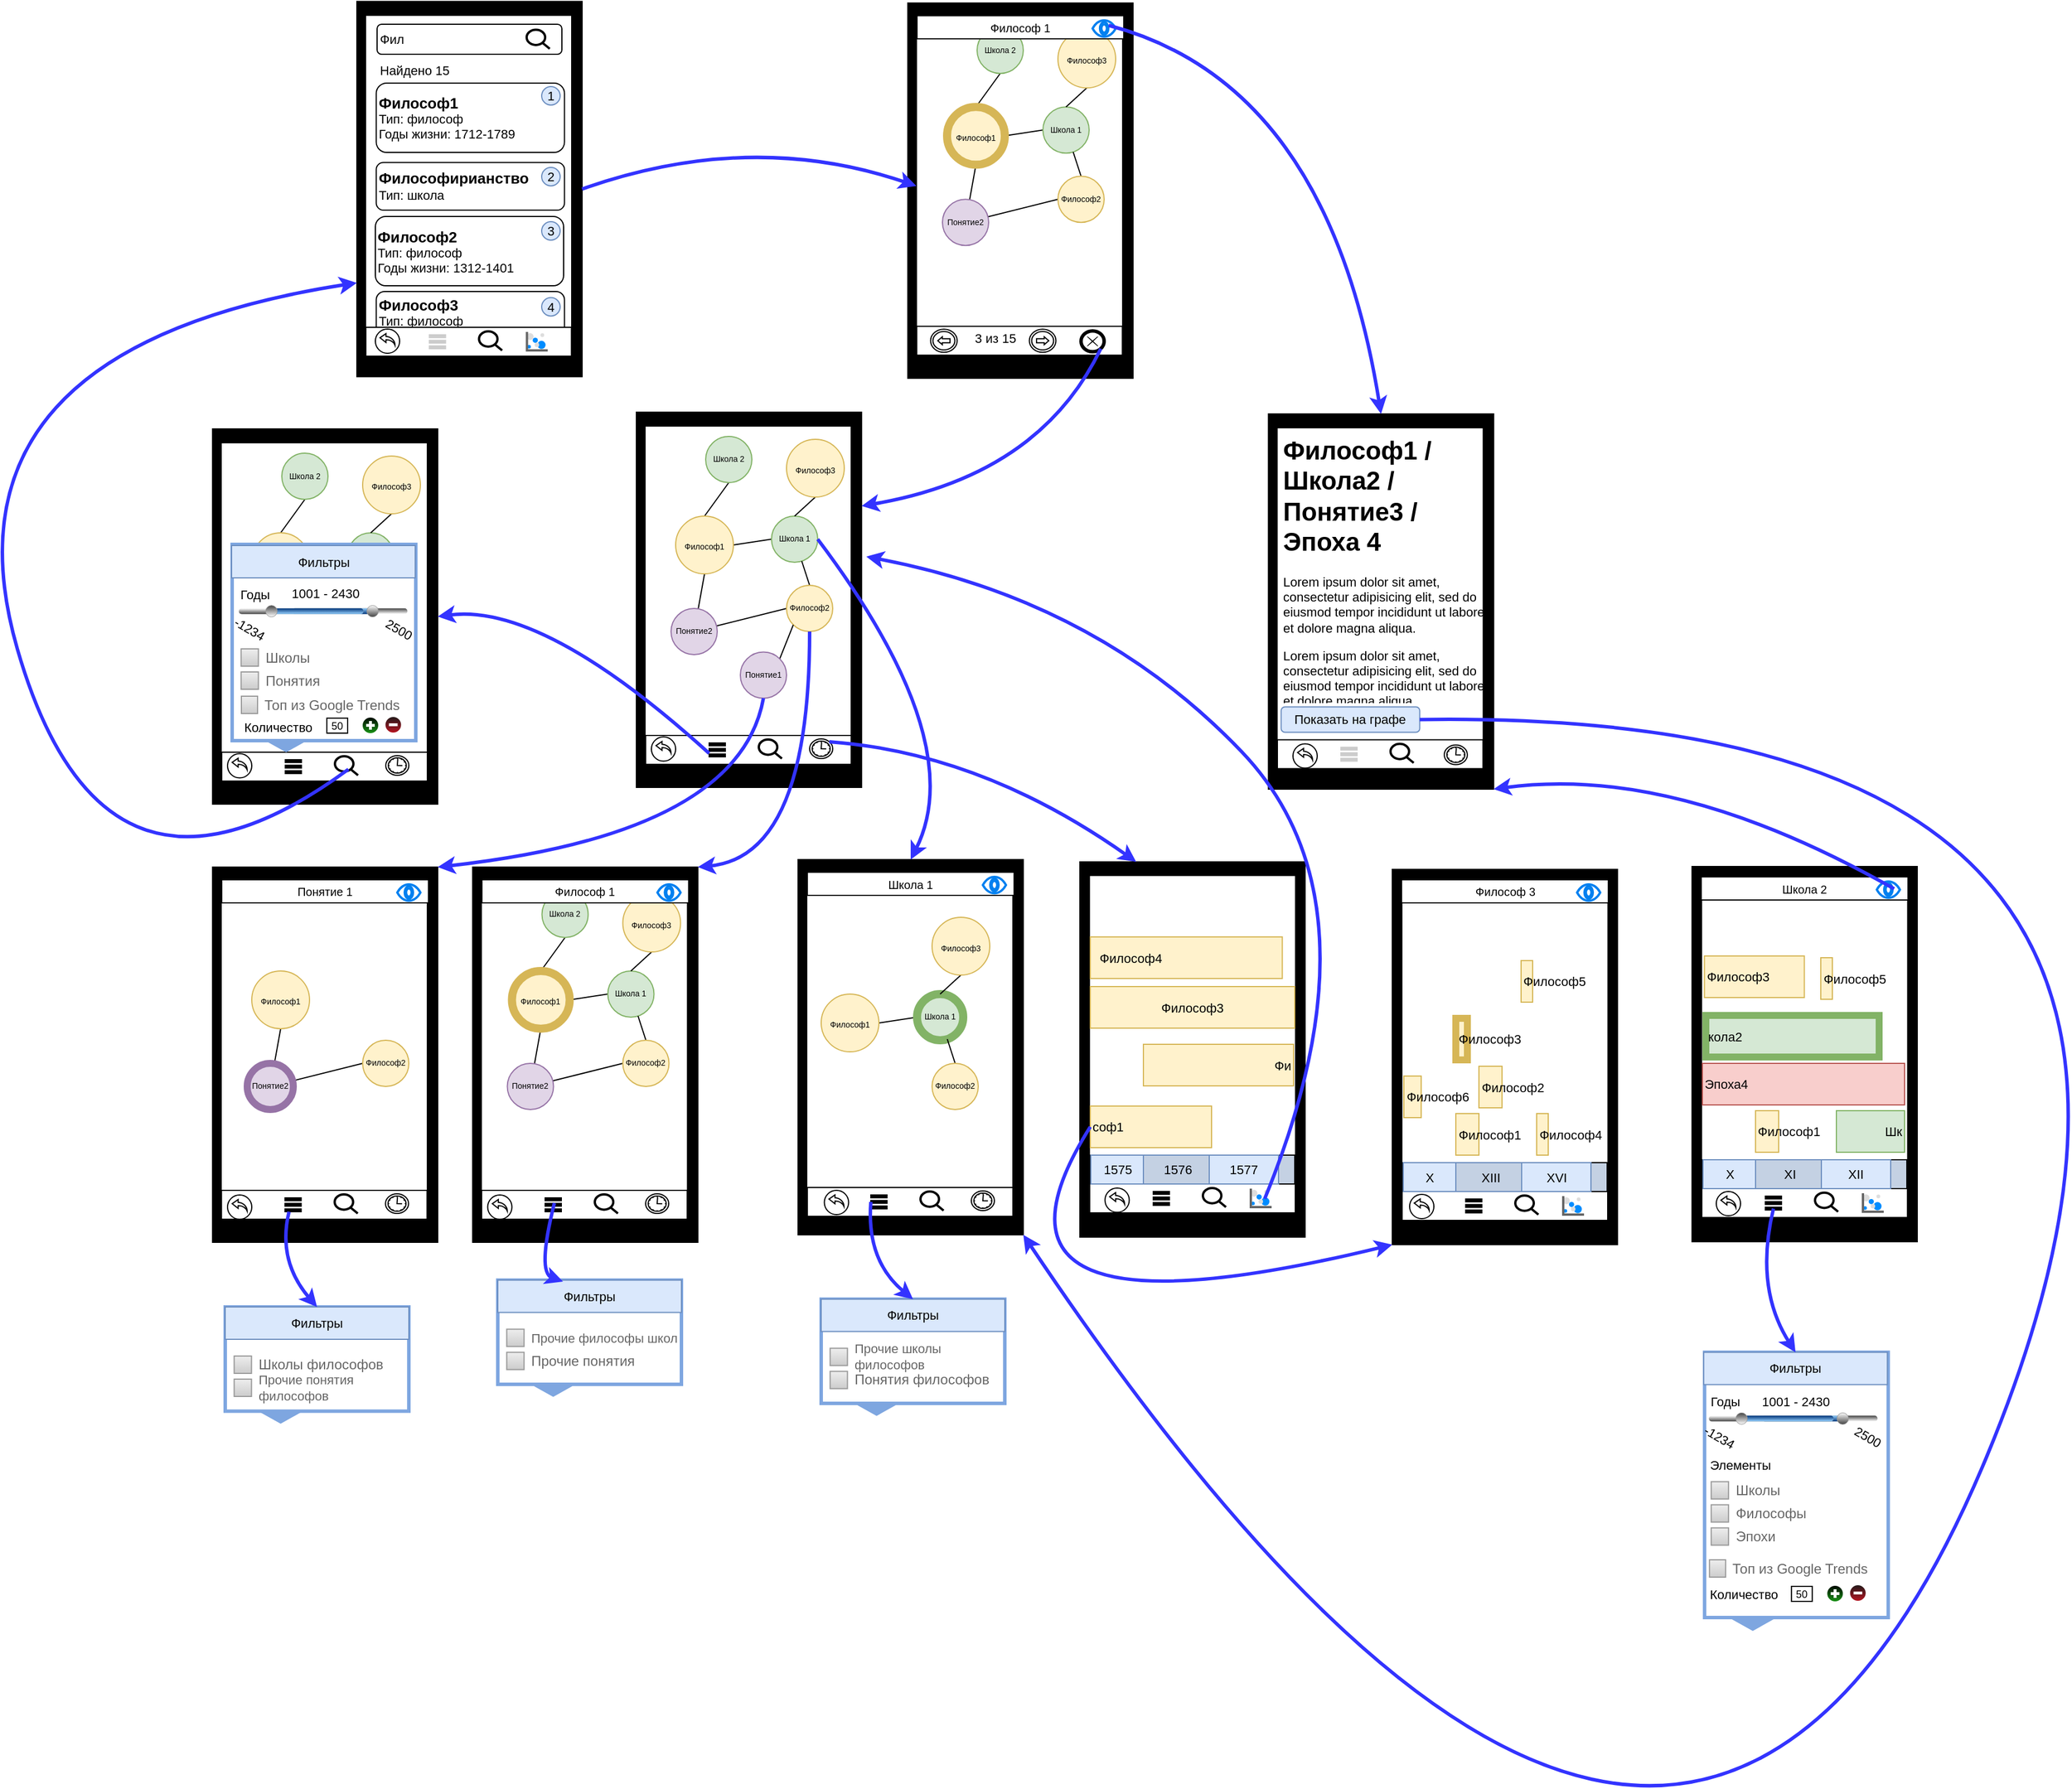 <mxfile version="12.7.4" type="google"><diagram id="kkz8YHTzCAJ5Wod52MmS" name="Page-1"><mxGraphModel dx="3021" dy="2329" grid="1" gridSize="10" guides="1" tooltips="1" connect="1" arrows="1" fold="1" page="1" pageScale="1" pageWidth="827" pageHeight="1169" math="0" shadow="0"><root><mxCell id="0"/><mxCell id="1" parent="0"/><mxCell id="7ZsuwK9UYluxSeKSsCOa-1" value="" style="rounded=0;whiteSpace=wrap;html=1;rotation=90;fillColor=#000000;" vertex="1" parent="1"><mxGeometry x="236" y="90" width="325" height="195" as="geometry"/></mxCell><mxCell id="7ZsuwK9UYluxSeKSsCOa-4" value="" style="rounded=0;whiteSpace=wrap;html=1;rotation=90;" vertex="1" parent="1"><mxGeometry x="251.25" y="94.25" width="293" height="178.5" as="geometry"/></mxCell><mxCell id="7ZsuwK9UYluxSeKSsCOa-5" value="" style="rounded=0;whiteSpace=wrap;html=1;rotation=90;fillColor=#000000;" vertex="1" parent="1"><mxGeometry x="620" y="479.5" width="325" height="195" as="geometry"/></mxCell><mxCell id="7ZsuwK9UYluxSeKSsCOa-6" value="" style="rounded=0;whiteSpace=wrap;html=1;rotation=90;" vertex="1" parent="1"><mxGeometry x="636" y="483.5" width="293" height="178.5" as="geometry"/></mxCell><mxCell id="7ZsuwK9UYluxSeKSsCOa-11" value="" style="rounded=0;whiteSpace=wrap;html=1;rotation=90;fillColor=#000000;" vertex="1" parent="1"><mxGeometry x="783.25" y="91.5" width="325" height="195" as="geometry"/></mxCell><mxCell id="7ZsuwK9UYluxSeKSsCOa-12" value="" style="rounded=0;whiteSpace=wrap;html=1;rotation=90;" vertex="1" parent="1"><mxGeometry x="798.5" y="95.75" width="293" height="178.5" as="geometry"/></mxCell><mxCell id="7ZsuwK9UYluxSeKSsCOa-13" value="" style="rounded=0;whiteSpace=wrap;html=1;fillColor=#FFFFFF;" vertex="1" parent="1"><mxGeometry x="309" y="305" width="178" height="25" as="geometry"/></mxCell><mxCell id="7ZsuwK9UYluxSeKSsCOa-19" value="" style="shape=parallelMarker;direction=south;html=1;outlineConnect=0;fillColor=#FFFFFF;" vertex="1" parent="1"><mxGeometry x="364" y="311.5" width="14" height="12" as="geometry"/></mxCell><mxCell id="7ZsuwK9UYluxSeKSsCOa-22" value="" style="html=1;verticalLabelPosition=bottom;align=center;labelBackgroundColor=#ffffff;verticalAlign=top;strokeWidth=2;strokeColor=#000000;shadow=0;dashed=0;shape=mxgraph.ios7.icons.looking_glass;fillColor=#FFFFFF;" vertex="1" parent="1"><mxGeometry x="407" y="308.5" width="20" height="16.5" as="geometry"/></mxCell><mxCell id="7ZsuwK9UYluxSeKSsCOa-36" style="edgeStyle=none;rounded=0;orthogonalLoop=1;jettySize=auto;html=1;exitX=0.5;exitY=1;exitDx=0;exitDy=0;endArrow=none;endFill=0;fontSize=7;" edge="1" parent="1" source="7ZsuwK9UYluxSeKSsCOa-23" target="7ZsuwK9UYluxSeKSsCOa-31"><mxGeometry relative="1" as="geometry"/></mxCell><mxCell id="7ZsuwK9UYluxSeKSsCOa-37" style="edgeStyle=none;rounded=0;orthogonalLoop=1;jettySize=auto;html=1;exitX=1;exitY=0.5;exitDx=0;exitDy=0;entryX=0;entryY=0.5;entryDx=0;entryDy=0;endArrow=none;endFill=0;fontSize=7;" edge="1" parent="1" source="7ZsuwK9UYluxSeKSsCOa-23" target="7ZsuwK9UYluxSeKSsCOa-25"><mxGeometry relative="1" as="geometry"/></mxCell><mxCell id="7ZsuwK9UYluxSeKSsCOa-38" style="edgeStyle=none;rounded=0;orthogonalLoop=1;jettySize=auto;html=1;exitX=0.5;exitY=0;exitDx=0;exitDy=0;entryX=0.5;entryY=1;entryDx=0;entryDy=0;endArrow=none;endFill=0;fontSize=7;" edge="1" parent="1" source="7ZsuwK9UYluxSeKSsCOa-23" target="7ZsuwK9UYluxSeKSsCOa-29"><mxGeometry relative="1" as="geometry"/></mxCell><mxCell id="7ZsuwK9UYluxSeKSsCOa-23" value="&lt;font style=&quot;font-size: 7px&quot;&gt;Философ1&lt;/font&gt;" style="ellipse;whiteSpace=wrap;html=1;aspect=fixed;strokeColor=#d6b656;fillColor=#fff2cc;" vertex="1" parent="1"><mxGeometry x="335" y="115" width="50" height="50" as="geometry"/></mxCell><mxCell id="7ZsuwK9UYluxSeKSsCOa-25" value="Школа 1" style="ellipse;whiteSpace=wrap;html=1;aspect=fixed;strokeColor=#82b366;fillColor=#d5e8d4;fontSize=7;" vertex="1" parent="1"><mxGeometry x="418" y="115" width="40" height="40" as="geometry"/></mxCell><mxCell id="7ZsuwK9UYluxSeKSsCOa-34" style="edgeStyle=none;rounded=0;orthogonalLoop=1;jettySize=auto;html=1;exitX=0.5;exitY=0;exitDx=0;exitDy=0;endArrow=none;endFill=0;fontSize=7;" edge="1" parent="1" source="7ZsuwK9UYluxSeKSsCOa-28" target="7ZsuwK9UYluxSeKSsCOa-25"><mxGeometry relative="1" as="geometry"/></mxCell><mxCell id="7ZsuwK9UYluxSeKSsCOa-35" style="edgeStyle=none;rounded=0;orthogonalLoop=1;jettySize=auto;html=1;exitX=0;exitY=0.5;exitDx=0;exitDy=0;endArrow=none;endFill=0;fontSize=7;" edge="1" parent="1" source="7ZsuwK9UYluxSeKSsCOa-28" target="7ZsuwK9UYluxSeKSsCOa-31"><mxGeometry relative="1" as="geometry"/></mxCell><mxCell id="7ZsuwK9UYluxSeKSsCOa-28" value="Философ2" style="ellipse;whiteSpace=wrap;html=1;aspect=fixed;strokeColor=#d6b656;fillColor=#fff2cc;fontSize=7;" vertex="1" parent="1"><mxGeometry x="431" y="175" width="40" height="40" as="geometry"/></mxCell><mxCell id="7ZsuwK9UYluxSeKSsCOa-29" value="Школа 2" style="ellipse;whiteSpace=wrap;html=1;aspect=fixed;strokeColor=#82b366;fillColor=#d5e8d4;fontSize=7;" vertex="1" parent="1"><mxGeometry x="361" y="46" width="40" height="40" as="geometry"/></mxCell><mxCell id="7ZsuwK9UYluxSeKSsCOa-33" style="rounded=0;orthogonalLoop=1;jettySize=auto;html=1;exitX=1;exitY=0;exitDx=0;exitDy=0;entryX=0;entryY=1;entryDx=0;entryDy=0;fontSize=7;endArrow=none;endFill=0;" edge="1" parent="1" source="7ZsuwK9UYluxSeKSsCOa-30" target="7ZsuwK9UYluxSeKSsCOa-28"><mxGeometry relative="1" as="geometry"/></mxCell><mxCell id="7ZsuwK9UYluxSeKSsCOa-30" value="Понятие1" style="ellipse;whiteSpace=wrap;html=1;aspect=fixed;strokeColor=#9673a6;fillColor=#e1d5e7;fontSize=7;" vertex="1" parent="1"><mxGeometry x="391" y="232.75" width="40" height="40" as="geometry"/></mxCell><mxCell id="7ZsuwK9UYluxSeKSsCOa-31" value="Понятие2" style="ellipse;whiteSpace=wrap;html=1;aspect=fixed;strokeColor=#9673a6;fillColor=#e1d5e7;fontSize=7;" vertex="1" parent="1"><mxGeometry x="331" y="195" width="40" height="40" as="geometry"/></mxCell><mxCell id="7ZsuwK9UYluxSeKSsCOa-39" style="edgeStyle=none;rounded=0;orthogonalLoop=1;jettySize=auto;html=1;exitX=0.5;exitY=1;exitDx=0;exitDy=0;entryX=0.5;entryY=0;entryDx=0;entryDy=0;endArrow=none;endFill=0;fontSize=7;" edge="1" parent="1" source="7ZsuwK9UYluxSeKSsCOa-32" target="7ZsuwK9UYluxSeKSsCOa-25"><mxGeometry relative="1" as="geometry"/></mxCell><mxCell id="7ZsuwK9UYluxSeKSsCOa-32" value="&lt;font style=&quot;font-size: 7px&quot;&gt;Философ3&lt;/font&gt;" style="ellipse;whiteSpace=wrap;html=1;aspect=fixed;strokeColor=#d6b656;fillColor=#fff2cc;" vertex="1" parent="1"><mxGeometry x="431" y="48.5" width="50" height="50" as="geometry"/></mxCell><mxCell id="7ZsuwK9UYluxSeKSsCOa-40" value="" style="rounded=0;whiteSpace=wrap;html=1;rotation=90;fillColor=#000000;" vertex="1" parent="1"><mxGeometry x="94.25" y="484" width="325" height="195" as="geometry"/></mxCell><mxCell id="7ZsuwK9UYluxSeKSsCOa-41" value="" style="rounded=0;whiteSpace=wrap;html=1;rotation=90;" vertex="1" parent="1"><mxGeometry x="109.5" y="488.25" width="293" height="178.5" as="geometry"/></mxCell><mxCell id="7ZsuwK9UYluxSeKSsCOa-47" style="edgeStyle=none;rounded=0;orthogonalLoop=1;jettySize=auto;html=1;exitX=0.5;exitY=1;exitDx=0;exitDy=0;endArrow=none;endFill=0;fontSize=7;" edge="1" parent="1" source="7ZsuwK9UYluxSeKSsCOa-50" target="7ZsuwK9UYluxSeKSsCOa-58"><mxGeometry relative="1" as="geometry"/></mxCell><mxCell id="7ZsuwK9UYluxSeKSsCOa-48" style="edgeStyle=none;rounded=0;orthogonalLoop=1;jettySize=auto;html=1;exitX=1;exitY=0.5;exitDx=0;exitDy=0;entryX=0;entryY=0.5;entryDx=0;entryDy=0;endArrow=none;endFill=0;fontSize=7;" edge="1" parent="1" source="7ZsuwK9UYluxSeKSsCOa-50" target="7ZsuwK9UYluxSeKSsCOa-51"><mxGeometry relative="1" as="geometry"/></mxCell><mxCell id="7ZsuwK9UYluxSeKSsCOa-49" style="edgeStyle=none;rounded=0;orthogonalLoop=1;jettySize=auto;html=1;exitX=0.5;exitY=0;exitDx=0;exitDy=0;entryX=0.5;entryY=1;entryDx=0;entryDy=0;endArrow=none;endFill=0;fontSize=7;" edge="1" parent="1" source="7ZsuwK9UYluxSeKSsCOa-50" target="7ZsuwK9UYluxSeKSsCOa-55"><mxGeometry relative="1" as="geometry"/></mxCell><mxCell id="7ZsuwK9UYluxSeKSsCOa-50" value="&lt;font style=&quot;font-size: 7px&quot;&gt;Философ1&lt;/font&gt;" style="ellipse;whiteSpace=wrap;html=1;aspect=fixed;strokeColor=#d6b656;fillColor=#fff2cc;strokeWidth=7;" vertex="1" parent="1"><mxGeometry x="193.25" y="509" width="50" height="50" as="geometry"/></mxCell><mxCell id="7ZsuwK9UYluxSeKSsCOa-51" value="Школа 1" style="ellipse;whiteSpace=wrap;html=1;aspect=fixed;strokeColor=#82b366;fillColor=#d5e8d4;fontSize=7;" vertex="1" parent="1"><mxGeometry x="276.25" y="509" width="40" height="40" as="geometry"/></mxCell><mxCell id="7ZsuwK9UYluxSeKSsCOa-52" style="edgeStyle=none;rounded=0;orthogonalLoop=1;jettySize=auto;html=1;exitX=0.5;exitY=0;exitDx=0;exitDy=0;endArrow=none;endFill=0;fontSize=7;" edge="1" parent="1" source="7ZsuwK9UYluxSeKSsCOa-54" target="7ZsuwK9UYluxSeKSsCOa-51"><mxGeometry relative="1" as="geometry"/></mxCell><mxCell id="7ZsuwK9UYluxSeKSsCOa-53" style="edgeStyle=none;rounded=0;orthogonalLoop=1;jettySize=auto;html=1;exitX=0;exitY=0.5;exitDx=0;exitDy=0;endArrow=none;endFill=0;fontSize=7;" edge="1" parent="1" source="7ZsuwK9UYluxSeKSsCOa-54" target="7ZsuwK9UYluxSeKSsCOa-58"><mxGeometry relative="1" as="geometry"/></mxCell><mxCell id="7ZsuwK9UYluxSeKSsCOa-54" value="Философ2" style="ellipse;whiteSpace=wrap;html=1;aspect=fixed;strokeColor=#d6b656;fillColor=#fff2cc;fontSize=7;" vertex="1" parent="1"><mxGeometry x="289.25" y="569" width="40" height="40" as="geometry"/></mxCell><mxCell id="7ZsuwK9UYluxSeKSsCOa-55" value="Школа 2" style="ellipse;whiteSpace=wrap;html=1;aspect=fixed;strokeColor=#82b366;fillColor=#d5e8d4;fontSize=7;" vertex="1" parent="1"><mxGeometry x="219.25" y="440" width="40" height="40" as="geometry"/></mxCell><mxCell id="7ZsuwK9UYluxSeKSsCOa-58" value="Понятие2" style="ellipse;whiteSpace=wrap;html=1;aspect=fixed;strokeColor=#9673a6;fillColor=#e1d5e7;fontSize=7;" vertex="1" parent="1"><mxGeometry x="189.25" y="589" width="40" height="40" as="geometry"/></mxCell><mxCell id="7ZsuwK9UYluxSeKSsCOa-59" style="edgeStyle=none;rounded=0;orthogonalLoop=1;jettySize=auto;html=1;exitX=0.5;exitY=1;exitDx=0;exitDy=0;entryX=0.5;entryY=0;entryDx=0;entryDy=0;endArrow=none;endFill=0;fontSize=7;" edge="1" parent="1" source="7ZsuwK9UYluxSeKSsCOa-60" target="7ZsuwK9UYluxSeKSsCOa-51"><mxGeometry relative="1" as="geometry"/></mxCell><mxCell id="7ZsuwK9UYluxSeKSsCOa-60" value="&lt;font style=&quot;font-size: 7px&quot;&gt;Философ3&lt;/font&gt;" style="ellipse;whiteSpace=wrap;html=1;aspect=fixed;strokeColor=#d6b656;fillColor=#fff2cc;" vertex="1" parent="1"><mxGeometry x="289.25" y="442.5" width="50" height="50" as="geometry"/></mxCell><mxCell id="7ZsuwK9UYluxSeKSsCOa-61" value="&lt;font size=&quot;1&quot;&gt;Философ 1&lt;/font&gt;" style="rounded=0;whiteSpace=wrap;html=1;strokeColor=#000000;strokeWidth=1;fillColor=#FFFFFF;fontSize=7;" vertex="1" parent="1"><mxGeometry x="167.25" y="430" width="179" height="20" as="geometry"/></mxCell><mxCell id="7ZsuwK9UYluxSeKSsCOa-62" value="" style="html=1;verticalLabelPosition=bottom;align=center;labelBackgroundColor=#ffffff;verticalAlign=top;strokeWidth=2;strokeColor=#0080F0;shadow=0;dashed=0;shape=mxgraph.ios7.icons.eye;fillColor=#FFFFFF;fontSize=7;" vertex="1" parent="1"><mxGeometry x="319.25" y="434" width="20" height="14.1" as="geometry"/></mxCell><mxCell id="7ZsuwK9UYluxSeKSsCOa-86" value="" style="rounded=0;whiteSpace=wrap;html=1;rotation=90;fillColor=#000000;" vertex="1" parent="1"><mxGeometry x="376" y="477.5" width="325" height="195" as="geometry"/></mxCell><mxCell id="7ZsuwK9UYluxSeKSsCOa-87" value="" style="rounded=0;whiteSpace=wrap;html=1;rotation=90;" vertex="1" parent="1"><mxGeometry x="391.25" y="481.75" width="293" height="178.5" as="geometry"/></mxCell><mxCell id="7ZsuwK9UYluxSeKSsCOa-94" style="edgeStyle=none;rounded=0;orthogonalLoop=1;jettySize=auto;html=1;exitX=1;exitY=0.5;exitDx=0;exitDy=0;entryX=0;entryY=0.5;entryDx=0;entryDy=0;endArrow=none;endFill=0;fontSize=7;" edge="1" parent="1" source="7ZsuwK9UYluxSeKSsCOa-96" target="7ZsuwK9UYluxSeKSsCOa-97"><mxGeometry relative="1" as="geometry"/></mxCell><mxCell id="7ZsuwK9UYluxSeKSsCOa-96" value="&lt;font style=&quot;font-size: 7px&quot;&gt;Философ1&lt;/font&gt;" style="ellipse;whiteSpace=wrap;html=1;aspect=fixed;strokeColor=#d6b656;fillColor=#fff2cc;strokeWidth=1;" vertex="1" parent="1"><mxGeometry x="461" y="529" width="50" height="50" as="geometry"/></mxCell><mxCell id="7ZsuwK9UYluxSeKSsCOa-97" value="Школа 1" style="ellipse;whiteSpace=wrap;html=1;aspect=fixed;strokeColor=#82b366;fillColor=#d5e8d4;fontSize=7;strokeWidth=7;" vertex="1" parent="1"><mxGeometry x="544" y="529" width="40" height="40" as="geometry"/></mxCell><mxCell id="7ZsuwK9UYluxSeKSsCOa-98" style="edgeStyle=none;rounded=0;orthogonalLoop=1;jettySize=auto;html=1;exitX=0.5;exitY=0;exitDx=0;exitDy=0;endArrow=none;endFill=0;fontSize=7;" edge="1" parent="1" source="7ZsuwK9UYluxSeKSsCOa-100" target="7ZsuwK9UYluxSeKSsCOa-97"><mxGeometry relative="1" as="geometry"/></mxCell><mxCell id="7ZsuwK9UYluxSeKSsCOa-100" value="Философ2" style="ellipse;whiteSpace=wrap;html=1;aspect=fixed;strokeColor=#d6b656;fillColor=#fff2cc;fontSize=7;" vertex="1" parent="1"><mxGeometry x="557" y="589" width="40" height="40" as="geometry"/></mxCell><mxCell id="7ZsuwK9UYluxSeKSsCOa-105" style="edgeStyle=none;rounded=0;orthogonalLoop=1;jettySize=auto;html=1;exitX=0.5;exitY=1;exitDx=0;exitDy=0;entryX=0.5;entryY=0;entryDx=0;entryDy=0;endArrow=none;endFill=0;fontSize=7;" edge="1" parent="1" source="7ZsuwK9UYluxSeKSsCOa-106" target="7ZsuwK9UYluxSeKSsCOa-97"><mxGeometry relative="1" as="geometry"/></mxCell><mxCell id="7ZsuwK9UYluxSeKSsCOa-106" value="&lt;font style=&quot;font-size: 7px&quot;&gt;Философ3&lt;/font&gt;" style="ellipse;whiteSpace=wrap;html=1;aspect=fixed;strokeColor=#d6b656;fillColor=#fff2cc;" vertex="1" parent="1"><mxGeometry x="557" y="462.5" width="50" height="50" as="geometry"/></mxCell><mxCell id="7ZsuwK9UYluxSeKSsCOa-107" value="&lt;font size=&quot;1&quot;&gt;Школа 1&lt;/font&gt;" style="rounded=0;whiteSpace=wrap;html=1;strokeColor=#000000;strokeWidth=1;fillColor=#FFFFFF;fontSize=7;" vertex="1" parent="1"><mxGeometry x="449" y="423.5" width="179" height="20" as="geometry"/></mxCell><mxCell id="7ZsuwK9UYluxSeKSsCOa-108" value="" style="html=1;verticalLabelPosition=bottom;align=center;labelBackgroundColor=#ffffff;verticalAlign=top;strokeWidth=2;strokeColor=#0080F0;shadow=0;dashed=0;shape=mxgraph.ios7.icons.eye;fillColor=#FFFFFF;fontSize=7;" vertex="1" parent="1"><mxGeometry x="601" y="427.5" width="20" height="14.1" as="geometry"/></mxCell><mxCell id="7ZsuwK9UYluxSeKSsCOa-118" value="" style="shape=mxgraph.bpmn.shape;html=1;verticalLabelPosition=bottom;labelBackgroundColor=#ffffff;verticalAlign=top;align=center;perimeter=ellipsePerimeter;outlineConnect=0;outline=eventInt;symbol=timer;strokeColor=#000000;strokeWidth=1;fillColor=#FFFFFF;fontSize=7;" vertex="1" parent="1"><mxGeometry x="451" y="308" width="20" height="17" as="geometry"/></mxCell><mxCell id="7ZsuwK9UYluxSeKSsCOa-124" value="" style="rounded=0;whiteSpace=wrap;html=1;fillColor=#FFFFFF;" vertex="1" parent="1"><mxGeometry x="167" y="699" width="178" height="25" as="geometry"/></mxCell><mxCell id="7ZsuwK9UYluxSeKSsCOa-125" value="" style="shape=parallelMarker;direction=south;html=1;outlineConnect=0;fillColor=#FFFFFF;" vertex="1" parent="1"><mxGeometry x="222" y="705.5" width="14" height="12" as="geometry"/></mxCell><mxCell id="7ZsuwK9UYluxSeKSsCOa-127" value="" style="html=1;verticalLabelPosition=bottom;align=center;labelBackgroundColor=#ffffff;verticalAlign=top;strokeWidth=2;strokeColor=#000000;shadow=0;dashed=0;shape=mxgraph.ios7.icons.looking_glass;fillColor=#FFFFFF;" vertex="1" parent="1"><mxGeometry x="265" y="702.5" width="20" height="16.5" as="geometry"/></mxCell><mxCell id="7ZsuwK9UYluxSeKSsCOa-128" value="" style="shape=mxgraph.bpmn.shape;html=1;verticalLabelPosition=bottom;labelBackgroundColor=#ffffff;verticalAlign=top;align=center;perimeter=ellipsePerimeter;outlineConnect=0;outline=eventInt;symbol=timer;strokeColor=#000000;strokeWidth=1;fillColor=#FFFFFF;fontSize=7;" vertex="1" parent="1"><mxGeometry x="309" y="702" width="20" height="17" as="geometry"/></mxCell><mxCell id="7ZsuwK9UYluxSeKSsCOa-129" value="" style="rounded=0;whiteSpace=wrap;html=1;fillColor=#FFFFFF;" vertex="1" parent="1"><mxGeometry x="449" y="696.5" width="178" height="25" as="geometry"/></mxCell><mxCell id="7ZsuwK9UYluxSeKSsCOa-130" value="" style="shape=parallelMarker;direction=south;html=1;outlineConnect=0;fillColor=#FFFFFF;" vertex="1" parent="1"><mxGeometry x="504" y="703" width="14" height="12" as="geometry"/></mxCell><mxCell id="7ZsuwK9UYluxSeKSsCOa-132" value="" style="html=1;verticalLabelPosition=bottom;align=center;labelBackgroundColor=#ffffff;verticalAlign=top;strokeWidth=2;strokeColor=#000000;shadow=0;dashed=0;shape=mxgraph.ios7.icons.looking_glass;fillColor=#FFFFFF;" vertex="1" parent="1"><mxGeometry x="547" y="700" width="20" height="16.5" as="geometry"/></mxCell><mxCell id="7ZsuwK9UYluxSeKSsCOa-133" value="" style="shape=mxgraph.bpmn.shape;html=1;verticalLabelPosition=bottom;labelBackgroundColor=#ffffff;verticalAlign=top;align=center;perimeter=ellipsePerimeter;outlineConnect=0;outline=eventInt;symbol=timer;strokeColor=#000000;strokeWidth=1;fillColor=#FFFFFF;fontSize=7;" vertex="1" parent="1"><mxGeometry x="591" y="699.5" width="20" height="17" as="geometry"/></mxCell><mxCell id="7ZsuwK9UYluxSeKSsCOa-134" value="" style="rounded=0;whiteSpace=wrap;html=1;fillColor=#FFFFFF;" vertex="1" parent="1"><mxGeometry x="693.5" y="693.5" width="178" height="25" as="geometry"/></mxCell><mxCell id="7ZsuwK9UYluxSeKSsCOa-135" value="" style="shape=parallelMarker;direction=south;html=1;outlineConnect=0;fillColor=#FFFFFF;" vertex="1" parent="1"><mxGeometry x="748.5" y="700" width="14" height="12" as="geometry"/></mxCell><mxCell id="7ZsuwK9UYluxSeKSsCOa-137" value="" style="html=1;verticalLabelPosition=bottom;align=center;labelBackgroundColor=#ffffff;verticalAlign=top;strokeWidth=2;strokeColor=#000000;shadow=0;dashed=0;shape=mxgraph.ios7.icons.looking_glass;fillColor=#FFFFFF;" vertex="1" parent="1"><mxGeometry x="791.5" y="697" width="20" height="16.5" as="geometry"/></mxCell><mxCell id="7ZsuwK9UYluxSeKSsCOa-165" value="" style="verticalLabelPosition=bottom;shadow=0;dashed=0;align=center;html=1;verticalAlign=top;strokeWidth=1;shape=mxgraph.mockup.graphics.bubbleChart;strokeColor=none;strokeColor2=none;strokeColor3=#666666;fillColor2=#008cff;fillColor3=#dddddd;fillColor=#FFFFFF;fontSize=7;" vertex="1" parent="1"><mxGeometry x="833" y="697.5" width="18" height="16" as="geometry"/></mxCell><mxCell id="7ZsuwK9UYluxSeKSsCOa-166" value="" style="rounded=0;whiteSpace=wrap;html=1;strokeColor=#000000;strokeWidth=1;fillColor=#C4D1E3;fontSize=7;" vertex="1" parent="1"><mxGeometry x="694" y="668.5" width="177" height="25" as="geometry"/></mxCell><mxCell id="7ZsuwK9UYluxSeKSsCOa-168" value="1575" style="rounded=0;whiteSpace=wrap;html=1;strokeColor=#6c8ebf;strokeWidth=1;fillColor=#dae8fc;fontSize=11;" vertex="1" parent="1"><mxGeometry x="694.5" y="668.5" width="45.5" height="25" as="geometry"/></mxCell><mxCell id="7ZsuwK9UYluxSeKSsCOa-169" value="1576" style="rounded=0;whiteSpace=wrap;html=1;strokeColor=#6c8ebf;strokeWidth=1;fillColor=#C4D1E3;fontSize=11;" vertex="1" parent="1"><mxGeometry x="740" y="668.5" width="60" height="25" as="geometry"/></mxCell><mxCell id="7ZsuwK9UYluxSeKSsCOa-171" value="1577" style="rounded=0;whiteSpace=wrap;html=1;strokeColor=#6c8ebf;strokeWidth=1;fillColor=#dae8fc;fontSize=11;" vertex="1" parent="1"><mxGeometry x="797" y="668.5" width="60" height="25" as="geometry"/></mxCell><mxCell id="7ZsuwK9UYluxSeKSsCOa-173" value="соф1" style="rounded=0;whiteSpace=wrap;html=1;strokeWidth=1;fontSize=11;align=left;fillColor=#fff2cc;strokeColor=#d6b656;" vertex="1" parent="1"><mxGeometry x="694" y="626" width="105" height="36" as="geometry"/></mxCell><mxCell id="7ZsuwK9UYluxSeKSsCOa-174" value="Фи" style="rounded=0;whiteSpace=wrap;html=1;strokeWidth=1;fontSize=11;align=right;fillColor=#fff2cc;strokeColor=#d6b656;" vertex="1" parent="1"><mxGeometry x="740" y="572.5" width="130" height="36" as="geometry"/></mxCell><mxCell id="7ZsuwK9UYluxSeKSsCOa-175" value="Философ3" style="rounded=0;whiteSpace=wrap;html=1;strokeWidth=1;fontSize=11;align=center;fillColor=#fff2cc;strokeColor=#d6b656;" vertex="1" parent="1"><mxGeometry x="694" y="522.5" width="177" height="36" as="geometry"/></mxCell><mxCell id="7ZsuwK9UYluxSeKSsCOa-176" value="&amp;nbsp; Философ4" style="rounded=0;whiteSpace=wrap;html=1;strokeWidth=1;fontSize=11;align=left;fillColor=#fff2cc;strokeColor=#d6b656;" vertex="1" parent="1"><mxGeometry x="694" y="479.5" width="166.25" height="36" as="geometry"/></mxCell><mxCell id="7ZsuwK9UYluxSeKSsCOa-192" value="" style="rounded=0;whiteSpace=wrap;html=1;rotation=90;fillColor=#000000;" vertex="1" parent="1"><mxGeometry x="890.5" y="486" width="325" height="195" as="geometry"/></mxCell><mxCell id="7ZsuwK9UYluxSeKSsCOa-193" value="" style="rounded=0;whiteSpace=wrap;html=1;rotation=90;" vertex="1" parent="1"><mxGeometry x="906.5" y="490" width="293" height="178.5" as="geometry"/></mxCell><mxCell id="7ZsuwK9UYluxSeKSsCOa-194" value="" style="rounded=0;whiteSpace=wrap;html=1;fillColor=#FFFFFF;" vertex="1" parent="1"><mxGeometry x="964" y="700" width="178" height="25" as="geometry"/></mxCell><mxCell id="7ZsuwK9UYluxSeKSsCOa-195" value="" style="shape=parallelMarker;direction=south;html=1;outlineConnect=0;fillColor=#FFFFFF;" vertex="1" parent="1"><mxGeometry x="1019" y="706.5" width="14" height="12" as="geometry"/></mxCell><mxCell id="7ZsuwK9UYluxSeKSsCOa-197" value="" style="html=1;verticalLabelPosition=bottom;align=center;labelBackgroundColor=#ffffff;verticalAlign=top;strokeWidth=2;strokeColor=#000000;shadow=0;dashed=0;shape=mxgraph.ios7.icons.looking_glass;fillColor=#FFFFFF;" vertex="1" parent="1"><mxGeometry x="1062" y="703.5" width="20" height="16.5" as="geometry"/></mxCell><mxCell id="7ZsuwK9UYluxSeKSsCOa-198" value="" style="verticalLabelPosition=bottom;shadow=0;dashed=0;align=center;html=1;verticalAlign=top;strokeWidth=1;shape=mxgraph.mockup.graphics.bubbleChart;strokeColor=none;strokeColor2=none;strokeColor3=#666666;fillColor2=#008cff;fillColor3=#dddddd;fillColor=#FFFFFF;fontSize=7;" vertex="1" parent="1"><mxGeometry x="1103.5" y="704" width="18" height="16" as="geometry"/></mxCell><mxCell id="7ZsuwK9UYluxSeKSsCOa-199" value="" style="rounded=0;whiteSpace=wrap;html=1;strokeColor=#000000;strokeWidth=1;fillColor=#C4D1E3;fontSize=7;" vertex="1" parent="1"><mxGeometry x="964.5" y="675" width="177" height="25" as="geometry"/></mxCell><mxCell id="7ZsuwK9UYluxSeKSsCOa-200" value="X" style="rounded=0;whiteSpace=wrap;html=1;strokeColor=#6c8ebf;strokeWidth=1;fillColor=#dae8fc;fontSize=11;" vertex="1" parent="1"><mxGeometry x="965" y="675" width="45.5" height="25" as="geometry"/></mxCell><mxCell id="7ZsuwK9UYluxSeKSsCOa-201" value="XIII" style="rounded=0;whiteSpace=wrap;html=1;strokeColor=#6c8ebf;strokeWidth=1;fillColor=#C4D1E3;fontSize=11;" vertex="1" parent="1"><mxGeometry x="1010.5" y="675" width="60" height="25" as="geometry"/></mxCell><mxCell id="7ZsuwK9UYluxSeKSsCOa-202" value="XVI" style="rounded=0;whiteSpace=wrap;html=1;strokeColor=#6c8ebf;strokeWidth=1;fillColor=#dae8fc;fontSize=11;" vertex="1" parent="1"><mxGeometry x="1067.5" y="675" width="60" height="25" as="geometry"/></mxCell><mxCell id="7ZsuwK9UYluxSeKSsCOa-203" value="Философ1" style="rounded=0;whiteSpace=wrap;html=1;strokeWidth=1;fontSize=11;align=left;fillColor=#fff2cc;strokeColor=#d6b656;" vertex="1" parent="1"><mxGeometry x="1010.5" y="632.5" width="20" height="36" as="geometry"/></mxCell><mxCell id="7ZsuwK9UYluxSeKSsCOa-204" value="Философ2" style="rounded=0;whiteSpace=wrap;html=1;strokeWidth=1;fontSize=11;align=left;fillColor=#fff2cc;strokeColor=#d6b656;" vertex="1" parent="1"><mxGeometry x="1030.5" y="591.5" width="20" height="36" as="geometry"/></mxCell><mxCell id="7ZsuwK9UYluxSeKSsCOa-205" value="Философ3" style="rounded=0;whiteSpace=wrap;html=1;strokeWidth=6;fontSize=11;align=left;fillColor=#fff2cc;strokeColor=#d6b656;" vertex="1" parent="1"><mxGeometry x="1010.5" y="550" width="10" height="36" as="geometry"/></mxCell><mxCell id="7ZsuwK9UYluxSeKSsCOa-207" value="Философ4" style="rounded=0;whiteSpace=wrap;html=1;strokeWidth=1;fontSize=11;align=left;fillColor=#fff2cc;strokeColor=#d6b656;" vertex="1" parent="1"><mxGeometry x="1080.5" y="632.5" width="10" height="36" as="geometry"/></mxCell><mxCell id="7ZsuwK9UYluxSeKSsCOa-210" value="Философ5" style="rounded=0;whiteSpace=wrap;html=1;strokeWidth=1;fontSize=11;align=left;fillColor=#fff2cc;strokeColor=#d6b656;" vertex="1" parent="1"><mxGeometry x="1067" y="500" width="10" height="36" as="geometry"/></mxCell><mxCell id="7ZsuwK9UYluxSeKSsCOa-217" value="Философ6" style="rounded=0;whiteSpace=wrap;html=1;strokeWidth=1;fontSize=11;align=left;fillColor=#fff2cc;strokeColor=#d6b656;" vertex="1" parent="1"><mxGeometry x="965.5" y="600" width="15" height="36" as="geometry"/></mxCell><mxCell id="7ZsuwK9UYluxSeKSsCOa-222" value="&lt;font size=&quot;1&quot;&gt;Философ 3&lt;/font&gt;" style="rounded=0;whiteSpace=wrap;html=1;strokeColor=#000000;strokeWidth=1;fillColor=#FFFFFF;fontSize=7;" vertex="1" parent="1"><mxGeometry x="963.5" y="430" width="179" height="20" as="geometry"/></mxCell><mxCell id="7ZsuwK9UYluxSeKSsCOa-223" value="" style="html=1;verticalLabelPosition=bottom;align=center;labelBackgroundColor=#ffffff;verticalAlign=top;strokeWidth=2;strokeColor=#0080F0;shadow=0;dashed=0;shape=mxgraph.ios7.icons.eye;fillColor=#FFFFFF;fontSize=7;" vertex="1" parent="1"><mxGeometry x="1115.5" y="434" width="20" height="14.1" as="geometry"/></mxCell><mxCell id="7ZsuwK9UYluxSeKSsCOa-224" value="" style="rounded=0;whiteSpace=wrap;html=1;rotation=90;fillColor=#000000;" vertex="1" parent="1"><mxGeometry x="1150" y="483.5" width="325" height="195" as="geometry"/></mxCell><mxCell id="7ZsuwK9UYluxSeKSsCOa-225" value="" style="rounded=0;whiteSpace=wrap;html=1;rotation=90;" vertex="1" parent="1"><mxGeometry x="1166" y="487.5" width="293" height="178.5" as="geometry"/></mxCell><mxCell id="7ZsuwK9UYluxSeKSsCOa-226" value="" style="rounded=0;whiteSpace=wrap;html=1;fillColor=#FFFFFF;" vertex="1" parent="1"><mxGeometry x="1223.5" y="697.5" width="178" height="25" as="geometry"/></mxCell><mxCell id="7ZsuwK9UYluxSeKSsCOa-227" value="" style="shape=parallelMarker;direction=south;html=1;outlineConnect=0;fillColor=#FFFFFF;" vertex="1" parent="1"><mxGeometry x="1278.5" y="704" width="14" height="12" as="geometry"/></mxCell><mxCell id="7ZsuwK9UYluxSeKSsCOa-229" value="" style="html=1;verticalLabelPosition=bottom;align=center;labelBackgroundColor=#ffffff;verticalAlign=top;strokeWidth=2;strokeColor=#000000;shadow=0;dashed=0;shape=mxgraph.ios7.icons.looking_glass;fillColor=#FFFFFF;" vertex="1" parent="1"><mxGeometry x="1321.5" y="701" width="20" height="16.5" as="geometry"/></mxCell><mxCell id="7ZsuwK9UYluxSeKSsCOa-230" value="" style="verticalLabelPosition=bottom;shadow=0;dashed=0;align=center;html=1;verticalAlign=top;strokeWidth=1;shape=mxgraph.mockup.graphics.bubbleChart;strokeColor=none;strokeColor2=none;strokeColor3=#666666;fillColor2=#008cff;fillColor3=#dddddd;fillColor=#FFFFFF;fontSize=7;" vertex="1" parent="1"><mxGeometry x="1363" y="701.5" width="18" height="16" as="geometry"/></mxCell><mxCell id="7ZsuwK9UYluxSeKSsCOa-231" value="" style="rounded=0;whiteSpace=wrap;html=1;strokeColor=#000000;strokeWidth=1;fillColor=#C4D1E3;fontSize=7;" vertex="1" parent="1"><mxGeometry x="1224" y="672.5" width="177" height="25" as="geometry"/></mxCell><mxCell id="7ZsuwK9UYluxSeKSsCOa-232" value="X" style="rounded=0;whiteSpace=wrap;html=1;strokeColor=#6c8ebf;strokeWidth=1;fillColor=#dae8fc;fontSize=11;" vertex="1" parent="1"><mxGeometry x="1224.5" y="672.5" width="45.5" height="25" as="geometry"/></mxCell><mxCell id="7ZsuwK9UYluxSeKSsCOa-233" value="XI" style="rounded=0;whiteSpace=wrap;html=1;strokeColor=#6c8ebf;strokeWidth=1;fillColor=#C4D1E3;fontSize=11;" vertex="1" parent="1"><mxGeometry x="1270" y="672.5" width="60" height="25" as="geometry"/></mxCell><mxCell id="7ZsuwK9UYluxSeKSsCOa-234" value="XII" style="rounded=0;whiteSpace=wrap;html=1;strokeColor=#6c8ebf;strokeWidth=1;fillColor=#dae8fc;fontSize=11;" vertex="1" parent="1"><mxGeometry x="1327" y="672.5" width="60" height="25" as="geometry"/></mxCell><mxCell id="7ZsuwK9UYluxSeKSsCOa-235" value="Философ1" style="rounded=0;whiteSpace=wrap;html=1;strokeWidth=1;fontSize=11;align=left;fillColor=#fff2cc;strokeColor=#d6b656;" vertex="1" parent="1"><mxGeometry x="1270" y="630" width="20" height="36" as="geometry"/></mxCell><mxCell id="7ZsuwK9UYluxSeKSsCOa-236" value="Эпоха4" style="rounded=0;whiteSpace=wrap;html=1;strokeWidth=1;fontSize=11;align=left;fillColor=#f8cecc;strokeColor=#b85450;" vertex="1" parent="1"><mxGeometry x="1224" y="589" width="175" height="36" as="geometry"/></mxCell><mxCell id="7ZsuwK9UYluxSeKSsCOa-237" value="кола2" style="rounded=0;whiteSpace=wrap;html=1;strokeWidth=6;fontSize=11;align=left;fillColor=#d5e8d4;strokeColor=#82b366;" vertex="1" parent="1"><mxGeometry x="1227" y="547.5" width="150" height="36" as="geometry"/></mxCell><mxCell id="7ZsuwK9UYluxSeKSsCOa-238" value="Шк" style="rounded=0;whiteSpace=wrap;html=1;strokeWidth=1;fontSize=11;align=right;fillColor=#d5e8d4;strokeColor=#82b366;" vertex="1" parent="1"><mxGeometry x="1340" y="630" width="59" height="36" as="geometry"/></mxCell><mxCell id="7ZsuwK9UYluxSeKSsCOa-239" value="Философ5" style="rounded=0;whiteSpace=wrap;html=1;strokeWidth=1;fontSize=11;align=left;fillColor=#fff2cc;strokeColor=#d6b656;" vertex="1" parent="1"><mxGeometry x="1326.5" y="497.5" width="10" height="36" as="geometry"/></mxCell><mxCell id="7ZsuwK9UYluxSeKSsCOa-241" value="&lt;font size=&quot;1&quot;&gt;Школа 2&lt;/font&gt;" style="rounded=0;whiteSpace=wrap;html=1;strokeColor=#000000;strokeWidth=1;fillColor=#FFFFFF;fontSize=7;" vertex="1" parent="1"><mxGeometry x="1223" y="427.5" width="179" height="20" as="geometry"/></mxCell><mxCell id="7ZsuwK9UYluxSeKSsCOa-242" value="" style="html=1;verticalLabelPosition=bottom;align=center;labelBackgroundColor=#ffffff;verticalAlign=top;strokeWidth=2;strokeColor=#0080F0;shadow=0;dashed=0;shape=mxgraph.ios7.icons.eye;fillColor=#FFFFFF;fontSize=7;" vertex="1" parent="1"><mxGeometry x="1375" y="431.5" width="20" height="14.1" as="geometry"/></mxCell><mxCell id="7ZsuwK9UYluxSeKSsCOa-243" value="Философ3" style="rounded=0;whiteSpace=wrap;html=1;strokeWidth=1;fontSize=11;align=left;fillColor=#fff2cc;strokeColor=#d6b656;" vertex="1" parent="1"><mxGeometry x="1225.75" y="496" width="86.5" height="36" as="geometry"/></mxCell><mxCell id="7ZsuwK9UYluxSeKSsCOa-249" value="" style="rounded=0;whiteSpace=wrap;html=1;fillColor=#FFFFFF;" vertex="1" parent="1"><mxGeometry x="856" y="308.75" width="178" height="25" as="geometry"/></mxCell><mxCell id="7ZsuwK9UYluxSeKSsCOa-250" value="" style="shape=parallelMarker;direction=south;html=1;outlineConnect=0;fillColor=#FFFFFF;fontColor=#E6E6E6;strokeColor=#CCCCCC;" vertex="1" parent="1"><mxGeometry x="911" y="315.25" width="14" height="12" as="geometry"/></mxCell><mxCell id="7ZsuwK9UYluxSeKSsCOa-252" value="" style="html=1;verticalLabelPosition=bottom;align=center;labelBackgroundColor=#ffffff;verticalAlign=top;strokeWidth=2;strokeColor=#000000;shadow=0;dashed=0;shape=mxgraph.ios7.icons.looking_glass;fillColor=#FFFFFF;" vertex="1" parent="1"><mxGeometry x="954" y="312.25" width="20" height="16.5" as="geometry"/></mxCell><mxCell id="7ZsuwK9UYluxSeKSsCOa-254" value="&lt;h1&gt;Философ1 / Школа2 / Понятие3 / Эпоха 4&lt;/h1&gt;&lt;p&gt;Lorem ipsum dolor sit amet, consectetur adipisicing elit, sed do eiusmod tempor incididunt ut labore et dolore magna aliqua.&lt;/p&gt;&lt;p&gt;Lorem ipsum dolor sit amet, consectetur adipisicing elit, sed do eiusmod tempor incididunt ut labore et dolore magna aliqua.&lt;br&gt;&lt;/p&gt;&lt;p&gt;Lorem ipsum dolor sit amet, consectetur adipisicing elit, sed do eiusmod tempor incididunt ut labore et dolore magna aliqua.&lt;br&gt;&lt;/p&gt;" style="text;html=1;strokeColor=none;fillColor=none;spacing=5;spacingTop=-20;whiteSpace=wrap;overflow=hidden;rounded=0;fontSize=11;align=left;" vertex="1" parent="1"><mxGeometry x="856" y="41.25" width="190" height="236" as="geometry"/></mxCell><mxCell id="7ZsuwK9UYluxSeKSsCOa-255" value="" style="rounded=0;whiteSpace=wrap;html=1;rotation=90;fillColor=#000000;" vertex="1" parent="1"><mxGeometry x="-6" y="-265.75" width="325" height="195" as="geometry"/></mxCell><mxCell id="7ZsuwK9UYluxSeKSsCOa-256" value="" style="rounded=0;whiteSpace=wrap;html=1;rotation=90;" vertex="1" parent="1"><mxGeometry x="9.25" y="-261.5" width="293" height="178.5" as="geometry"/></mxCell><mxCell id="7ZsuwK9UYluxSeKSsCOa-264" value="Фил" style="rounded=1;whiteSpace=wrap;html=1;strokeColor=#000000;strokeWidth=1;fillColor=#FFFFFF;fontSize=11;align=left;" vertex="1" parent="1"><mxGeometry x="76.5" y="-311" width="160" height="26" as="geometry"/></mxCell><mxCell id="7ZsuwK9UYluxSeKSsCOa-273" value="" style="html=1;verticalLabelPosition=bottom;align=center;labelBackgroundColor=#ffffff;verticalAlign=top;strokeWidth=2;strokeColor=#000000;shadow=0;dashed=0;shape=mxgraph.ios7.icons.looking_glass;fillColor=#FFFFFF;" vertex="1" parent="1"><mxGeometry x="206" y="-306.25" width="20" height="16.5" as="geometry"/></mxCell><mxCell id="7ZsuwK9UYluxSeKSsCOa-274" value="&lt;b&gt;&lt;font style=&quot;font-size: 13px&quot;&gt;Философ1&lt;/font&gt;&lt;/b&gt;&lt;br&gt;Тип: философ&lt;br&gt;Годы жизни: 1712-1789" style="rounded=1;whiteSpace=wrap;html=1;strokeColor=#000000;strokeWidth=1;fillColor=#FFFFFF;fontSize=11;align=left;" vertex="1" parent="1"><mxGeometry x="75.75" y="-260" width="163" height="60" as="geometry"/></mxCell><mxCell id="7ZsuwK9UYluxSeKSsCOa-276" value="&lt;b&gt;&lt;font style=&quot;font-size: 13px&quot;&gt;Философирианство&lt;/font&gt;&lt;/b&gt;&lt;br&gt;Тип: школа" style="rounded=1;whiteSpace=wrap;html=1;strokeColor=#000000;strokeWidth=1;fillColor=#FFFFFF;fontSize=11;align=left;" vertex="1" parent="1"><mxGeometry x="75.75" y="-191.25" width="163" height="41.25" as="geometry"/></mxCell><mxCell id="7ZsuwK9UYluxSeKSsCOa-278" value="&lt;b&gt;&lt;font style=&quot;font-size: 13px&quot;&gt;Философ2&lt;/font&gt;&lt;/b&gt;&lt;br&gt;Тип: философ&lt;br&gt;Годы жизни: 1312-1401" style="rounded=1;whiteSpace=wrap;html=1;strokeColor=#000000;strokeWidth=1;fillColor=#FFFFFF;fontSize=11;align=left;" vertex="1" parent="1"><mxGeometry x="75" y="-144.5" width="163" height="60" as="geometry"/></mxCell><mxCell id="7ZsuwK9UYluxSeKSsCOa-280" value="&lt;b&gt;&lt;font style=&quot;font-size: 13px&quot;&gt;Философ3&lt;/font&gt;&lt;/b&gt;&lt;br&gt;Тип: философ&lt;br&gt;Годы жизни: 1312-1401" style="rounded=1;whiteSpace=wrap;html=1;strokeColor=#000000;strokeWidth=1;fillColor=#FFFFFF;fontSize=11;align=left;" vertex="1" parent="1"><mxGeometry x="75.75" y="-79.5" width="163" height="48.5" as="geometry"/></mxCell><mxCell id="7ZsuwK9UYluxSeKSsCOa-257" value="" style="rounded=0;whiteSpace=wrap;html=1;fillColor=#FFFFFF;" vertex="1" parent="1"><mxGeometry x="66.75" y="-48.5" width="178" height="25" as="geometry"/></mxCell><mxCell id="7ZsuwK9UYluxSeKSsCOa-258" value="" style="shape=parallelMarker;direction=south;html=1;outlineConnect=0;fillColor=#FFFFFF;strokeColor=#CCCCCC;" vertex="1" parent="1"><mxGeometry x="121.75" y="-42" width="14" height="12" as="geometry"/></mxCell><mxCell id="7ZsuwK9UYluxSeKSsCOa-260" value="" style="html=1;verticalLabelPosition=bottom;align=center;labelBackgroundColor=#ffffff;verticalAlign=top;strokeWidth=2;strokeColor=#000000;shadow=0;dashed=0;shape=mxgraph.ios7.icons.looking_glass;fillColor=#FFFFFF;" vertex="1" parent="1"><mxGeometry x="164.75" y="-45" width="20" height="16.5" as="geometry"/></mxCell><mxCell id="7ZsuwK9UYluxSeKSsCOa-261" value="" style="verticalLabelPosition=bottom;shadow=0;dashed=0;align=center;html=1;verticalAlign=top;strokeWidth=1;shape=mxgraph.mockup.graphics.bubbleChart;strokeColor=none;strokeColor2=none;strokeColor3=#666666;fillColor2=#008cff;fillColor3=#dddddd;fillColor=#FFFFFF;fontSize=7;" vertex="1" parent="1"><mxGeometry x="206.25" y="-44.5" width="18" height="16" as="geometry"/></mxCell><mxCell id="7ZsuwK9UYluxSeKSsCOa-282" value="Показать на графе" style="rounded=1;whiteSpace=wrap;html=1;strokeColor=#6c8ebf;strokeWidth=1;fillColor=#dae8fc;fontSize=11;align=center;" vertex="1" parent="1"><mxGeometry x="859.25" y="280.25" width="120" height="22" as="geometry"/></mxCell><mxCell id="7ZsuwK9UYluxSeKSsCOa-283" value="Найдено 15" style="text;html=1;strokeColor=none;fillColor=none;align=left;verticalAlign=middle;whiteSpace=wrap;rounded=0;fontSize=11;" vertex="1" parent="1"><mxGeometry x="76.5" y="-281.5" width="77" height="20" as="geometry"/></mxCell><mxCell id="7ZsuwK9UYluxSeKSsCOa-284" value="1" style="ellipse;whiteSpace=wrap;html=1;aspect=fixed;strokeColor=#6c8ebf;strokeWidth=1;fillColor=#dae8fc;fontSize=11;align=center;" vertex="1" parent="1"><mxGeometry x="219" y="-257" width="16" height="16" as="geometry"/></mxCell><mxCell id="7ZsuwK9UYluxSeKSsCOa-285" value="2" style="ellipse;whiteSpace=wrap;html=1;aspect=fixed;strokeColor=#6c8ebf;strokeWidth=1;fillColor=#dae8fc;fontSize=11;align=center;" vertex="1" parent="1"><mxGeometry x="219" y="-187" width="16" height="16" as="geometry"/></mxCell><mxCell id="7ZsuwK9UYluxSeKSsCOa-286" value="3" style="ellipse;whiteSpace=wrap;html=1;aspect=fixed;strokeColor=#6c8ebf;strokeWidth=1;fillColor=#dae8fc;fontSize=11;align=center;" vertex="1" parent="1"><mxGeometry x="219" y="-140" width="16" height="16" as="geometry"/></mxCell><mxCell id="7ZsuwK9UYluxSeKSsCOa-287" value="4" style="ellipse;whiteSpace=wrap;html=1;aspect=fixed;strokeColor=#6c8ebf;strokeWidth=1;fillColor=#dae8fc;fontSize=11;align=center;" vertex="1" parent="1"><mxGeometry x="219" y="-74.25" width="16" height="16" as="geometry"/></mxCell><mxCell id="7ZsuwK9UYluxSeKSsCOa-289" value="" style="rounded=0;whiteSpace=wrap;html=1;rotation=90;fillColor=#000000;" vertex="1" parent="1"><mxGeometry x="471" y="-264.37" width="325" height="195" as="geometry"/></mxCell><mxCell id="7ZsuwK9UYluxSeKSsCOa-290" value="" style="rounded=0;whiteSpace=wrap;html=1;rotation=90;" vertex="1" parent="1"><mxGeometry x="486.25" y="-260.12" width="293" height="178.5" as="geometry"/></mxCell><mxCell id="7ZsuwK9UYluxSeKSsCOa-291" style="edgeStyle=none;rounded=0;orthogonalLoop=1;jettySize=auto;html=1;exitX=0.5;exitY=1;exitDx=0;exitDy=0;endArrow=none;endFill=0;fontSize=7;" edge="1" parent="1" source="7ZsuwK9UYluxSeKSsCOa-294" target="7ZsuwK9UYluxSeKSsCOa-300"><mxGeometry relative="1" as="geometry"/></mxCell><mxCell id="7ZsuwK9UYluxSeKSsCOa-292" style="edgeStyle=none;rounded=0;orthogonalLoop=1;jettySize=auto;html=1;exitX=1;exitY=0.5;exitDx=0;exitDy=0;entryX=0;entryY=0.5;entryDx=0;entryDy=0;endArrow=none;endFill=0;fontSize=7;" edge="1" parent="1" source="7ZsuwK9UYluxSeKSsCOa-294" target="7ZsuwK9UYluxSeKSsCOa-295"><mxGeometry relative="1" as="geometry"/></mxCell><mxCell id="7ZsuwK9UYluxSeKSsCOa-293" style="edgeStyle=none;rounded=0;orthogonalLoop=1;jettySize=auto;html=1;exitX=0.5;exitY=0;exitDx=0;exitDy=0;entryX=0.5;entryY=1;entryDx=0;entryDy=0;endArrow=none;endFill=0;fontSize=7;" edge="1" parent="1" source="7ZsuwK9UYluxSeKSsCOa-294" target="7ZsuwK9UYluxSeKSsCOa-299"><mxGeometry relative="1" as="geometry"/></mxCell><mxCell id="7ZsuwK9UYluxSeKSsCOa-294" value="&lt;font style=&quot;font-size: 7px&quot;&gt;Философ1&lt;/font&gt;" style="ellipse;whiteSpace=wrap;html=1;aspect=fixed;strokeColor=#d6b656;fillColor=#fff2cc;strokeWidth=7;" vertex="1" parent="1"><mxGeometry x="570" y="-239.37" width="50" height="50" as="geometry"/></mxCell><mxCell id="7ZsuwK9UYluxSeKSsCOa-295" value="Школа 1" style="ellipse;whiteSpace=wrap;html=1;aspect=fixed;strokeColor=#82b366;fillColor=#d5e8d4;fontSize=7;" vertex="1" parent="1"><mxGeometry x="653" y="-239.37" width="40" height="40" as="geometry"/></mxCell><mxCell id="7ZsuwK9UYluxSeKSsCOa-296" style="edgeStyle=none;rounded=0;orthogonalLoop=1;jettySize=auto;html=1;exitX=0.5;exitY=0;exitDx=0;exitDy=0;endArrow=none;endFill=0;fontSize=7;" edge="1" parent="1" source="7ZsuwK9UYluxSeKSsCOa-298" target="7ZsuwK9UYluxSeKSsCOa-295"><mxGeometry relative="1" as="geometry"/></mxCell><mxCell id="7ZsuwK9UYluxSeKSsCOa-297" style="edgeStyle=none;rounded=0;orthogonalLoop=1;jettySize=auto;html=1;exitX=0;exitY=0.5;exitDx=0;exitDy=0;endArrow=none;endFill=0;fontSize=7;" edge="1" parent="1" source="7ZsuwK9UYluxSeKSsCOa-298" target="7ZsuwK9UYluxSeKSsCOa-300"><mxGeometry relative="1" as="geometry"/></mxCell><mxCell id="7ZsuwK9UYluxSeKSsCOa-298" value="Философ2" style="ellipse;whiteSpace=wrap;html=1;aspect=fixed;strokeColor=#d6b656;fillColor=#fff2cc;fontSize=7;" vertex="1" parent="1"><mxGeometry x="666" y="-179.37" width="40" height="40" as="geometry"/></mxCell><mxCell id="7ZsuwK9UYluxSeKSsCOa-299" value="Школа 2" style="ellipse;whiteSpace=wrap;html=1;aspect=fixed;strokeColor=#82b366;fillColor=#d5e8d4;fontSize=7;" vertex="1" parent="1"><mxGeometry x="596" y="-308.37" width="40" height="40" as="geometry"/></mxCell><mxCell id="7ZsuwK9UYluxSeKSsCOa-300" value="Понятие2" style="ellipse;whiteSpace=wrap;html=1;aspect=fixed;strokeColor=#9673a6;fillColor=#e1d5e7;fontSize=7;" vertex="1" parent="1"><mxGeometry x="566" y="-159.37" width="40" height="40" as="geometry"/></mxCell><mxCell id="7ZsuwK9UYluxSeKSsCOa-301" style="edgeStyle=none;rounded=0;orthogonalLoop=1;jettySize=auto;html=1;exitX=0.5;exitY=1;exitDx=0;exitDy=0;entryX=0.5;entryY=0;entryDx=0;entryDy=0;endArrow=none;endFill=0;fontSize=7;" edge="1" parent="1" source="7ZsuwK9UYluxSeKSsCOa-302" target="7ZsuwK9UYluxSeKSsCOa-295"><mxGeometry relative="1" as="geometry"/></mxCell><mxCell id="7ZsuwK9UYluxSeKSsCOa-302" value="&lt;font style=&quot;font-size: 7px&quot;&gt;Философ3&lt;/font&gt;" style="ellipse;whiteSpace=wrap;html=1;aspect=fixed;strokeColor=#d6b656;fillColor=#fff2cc;" vertex="1" parent="1"><mxGeometry x="666" y="-305.87" width="50" height="50" as="geometry"/></mxCell><mxCell id="7ZsuwK9UYluxSeKSsCOa-303" value="&lt;font size=&quot;1&quot;&gt;Философ 1&lt;/font&gt;" style="rounded=0;whiteSpace=wrap;html=1;strokeColor=#000000;strokeWidth=1;fillColor=#FFFFFF;fontSize=7;" vertex="1" parent="1"><mxGeometry x="544" y="-318.37" width="179" height="20" as="geometry"/></mxCell><mxCell id="7ZsuwK9UYluxSeKSsCOa-304" value="" style="html=1;verticalLabelPosition=bottom;align=center;labelBackgroundColor=#ffffff;verticalAlign=top;strokeWidth=2;strokeColor=#0080F0;shadow=0;dashed=0;shape=mxgraph.ios7.icons.eye;fillColor=#FFFFFF;fontSize=7;" vertex="1" parent="1"><mxGeometry x="696.0" y="-314.37" width="20" height="14.1" as="geometry"/></mxCell><mxCell id="7ZsuwK9UYluxSeKSsCOa-305" value="" style="rounded=0;whiteSpace=wrap;html=1;fillColor=#FFFFFF;" vertex="1" parent="1"><mxGeometry x="543.75" y="-49.37" width="178" height="25" as="geometry"/></mxCell><mxCell id="7ZsuwK9UYluxSeKSsCOa-307" value="" style="shape=mxgraph.bpmn.shape;html=1;verticalLabelPosition=bottom;labelBackgroundColor=#ffffff;verticalAlign=top;align=center;perimeter=ellipsePerimeter;outlineConnect=0;outline=catching;symbol=link;fillColor=#FFFFFF;direction=west;" vertex="1" parent="1"><mxGeometry x="555.75" y="-46.87" width="23" height="20" as="geometry"/></mxCell><mxCell id="7ZsuwK9UYluxSeKSsCOa-310" value="" style="shape=mxgraph.bpmn.shape;html=1;verticalLabelPosition=bottom;labelBackgroundColor=#ffffff;verticalAlign=top;align=center;perimeter=ellipsePerimeter;outlineConnect=0;outline=catching;symbol=link;fillColor=#FFFFFF;direction=east;" vertex="1" parent="1"><mxGeometry x="641.25" y="-46.87" width="23" height="20" as="geometry"/></mxCell><mxCell id="7ZsuwK9UYluxSeKSsCOa-311" value="3 из 15" style="text;html=1;strokeColor=none;fillColor=none;align=center;verticalAlign=middle;whiteSpace=wrap;rounded=0;fontSize=11;" vertex="1" parent="1"><mxGeometry x="591.75" y="-49.37" width="40" height="20" as="geometry"/></mxCell><mxCell id="7ZsuwK9UYluxSeKSsCOa-314" value="" style="shape=mxgraph.bpmn.shape;html=1;verticalLabelPosition=bottom;labelBackgroundColor=#ffffff;verticalAlign=top;align=center;perimeter=ellipsePerimeter;outlineConnect=0;outline=end;symbol=cancel;strokeColor=#000000;strokeWidth=1;fillColor=#FFFFFF;fontSize=11;" vertex="1" parent="1"><mxGeometry x="686" y="-45.37" width="20" height="18" as="geometry"/></mxCell><mxCell id="7ZsuwK9UYluxSeKSsCOa-316" value="" style="ellipse;whiteSpace=wrap;html=1;aspect=fixed;strokeColor=#000000;strokeWidth=1;fillColor=#FFFFFF;fontSize=11;align=center;" vertex="1" parent="1"><mxGeometry x="75" y="-47" width="21" height="21" as="geometry"/></mxCell><mxCell id="7ZsuwK9UYluxSeKSsCOa-315" value="" style="html=1;verticalLabelPosition=bottom;align=center;labelBackgroundColor=#ffffff;verticalAlign=top;strokeWidth=1;strokeColor=#000000;shadow=0;dashed=0;shape=mxgraph.ios7.icons.back;fillColor=#FFFFFF;fontSize=11;" vertex="1" parent="1"><mxGeometry x="79" y="-43" width="13" height="10" as="geometry"/></mxCell><mxCell id="7ZsuwK9UYluxSeKSsCOa-319" value="" style="ellipse;whiteSpace=wrap;html=1;aspect=fixed;strokeColor=#000000;strokeWidth=1;fillColor=#FFFFFF;fontSize=11;align=center;" vertex="1" parent="1"><mxGeometry x="314" y="306.25" width="21" height="21" as="geometry"/></mxCell><mxCell id="7ZsuwK9UYluxSeKSsCOa-320" value="" style="html=1;verticalLabelPosition=bottom;align=center;labelBackgroundColor=#ffffff;verticalAlign=top;strokeWidth=1;strokeColor=#000000;shadow=0;dashed=0;shape=mxgraph.ios7.icons.back;fillColor=#FFFFFF;fontSize=11;" vertex="1" parent="1"><mxGeometry x="318" y="310.25" width="13" height="10" as="geometry"/></mxCell><mxCell id="7ZsuwK9UYluxSeKSsCOa-323" value="" style="ellipse;whiteSpace=wrap;html=1;aspect=fixed;strokeColor=#000000;strokeWidth=1;fillColor=#FFFFFF;fontSize=11;align=center;" vertex="1" parent="1"><mxGeometry x="706.75" y="697" width="21" height="21" as="geometry"/></mxCell><mxCell id="7ZsuwK9UYluxSeKSsCOa-324" value="" style="html=1;verticalLabelPosition=bottom;align=center;labelBackgroundColor=#ffffff;verticalAlign=top;strokeWidth=1;strokeColor=#000000;shadow=0;dashed=0;shape=mxgraph.ios7.icons.back;fillColor=#FFFFFF;fontSize=11;" vertex="1" parent="1"><mxGeometry x="710.75" y="701" width="13" height="10" as="geometry"/></mxCell><mxCell id="7ZsuwK9UYluxSeKSsCOa-325" value="" style="ellipse;whiteSpace=wrap;html=1;aspect=fixed;strokeColor=#000000;strokeWidth=1;fillColor=#FFFFFF;fontSize=11;align=center;" vertex="1" parent="1"><mxGeometry x="970.5" y="702.5" width="21" height="21" as="geometry"/></mxCell><mxCell id="7ZsuwK9UYluxSeKSsCOa-326" value="" style="html=1;verticalLabelPosition=bottom;align=center;labelBackgroundColor=#ffffff;verticalAlign=top;strokeWidth=1;strokeColor=#000000;shadow=0;dashed=0;shape=mxgraph.ios7.icons.back;fillColor=#FFFFFF;fontSize=11;" vertex="1" parent="1"><mxGeometry x="974.5" y="706.5" width="13" height="10" as="geometry"/></mxCell><mxCell id="7ZsuwK9UYluxSeKSsCOa-327" value="" style="ellipse;whiteSpace=wrap;html=1;aspect=fixed;strokeColor=#000000;strokeWidth=1;fillColor=#FFFFFF;fontSize=11;align=center;" vertex="1" parent="1"><mxGeometry x="869.5" y="312.25" width="21" height="21" as="geometry"/></mxCell><mxCell id="7ZsuwK9UYluxSeKSsCOa-328" value="" style="html=1;verticalLabelPosition=bottom;align=center;labelBackgroundColor=#ffffff;verticalAlign=top;strokeWidth=1;strokeColor=#000000;shadow=0;dashed=0;shape=mxgraph.ios7.icons.back;fillColor=#FFFFFF;fontSize=11;" vertex="1" parent="1"><mxGeometry x="873.5" y="316.25" width="13" height="10" as="geometry"/></mxCell><mxCell id="7ZsuwK9UYluxSeKSsCOa-329" value="" style="ellipse;whiteSpace=wrap;html=1;aspect=fixed;strokeColor=#000000;strokeWidth=1;fillColor=#FFFFFF;fontSize=11;align=center;" vertex="1" parent="1"><mxGeometry x="1236" y="700" width="21" height="21" as="geometry"/></mxCell><mxCell id="7ZsuwK9UYluxSeKSsCOa-330" value="" style="html=1;verticalLabelPosition=bottom;align=center;labelBackgroundColor=#ffffff;verticalAlign=top;strokeWidth=1;strokeColor=#000000;shadow=0;dashed=0;shape=mxgraph.ios7.icons.back;fillColor=#FFFFFF;fontSize=11;" vertex="1" parent="1"><mxGeometry x="1240" y="704" width="13" height="10" as="geometry"/></mxCell><mxCell id="7ZsuwK9UYluxSeKSsCOa-331" value="" style="ellipse;whiteSpace=wrap;html=1;aspect=fixed;strokeColor=#000000;strokeWidth=1;fillColor=#FFFFFF;fontSize=11;align=center;" vertex="1" parent="1"><mxGeometry x="463.75" y="699" width="21" height="21" as="geometry"/></mxCell><mxCell id="7ZsuwK9UYluxSeKSsCOa-332" value="" style="html=1;verticalLabelPosition=bottom;align=center;labelBackgroundColor=#ffffff;verticalAlign=top;strokeWidth=1;strokeColor=#000000;shadow=0;dashed=0;shape=mxgraph.ios7.icons.back;fillColor=#FFFFFF;fontSize=11;" vertex="1" parent="1"><mxGeometry x="467.75" y="703" width="13" height="10" as="geometry"/></mxCell><mxCell id="7ZsuwK9UYluxSeKSsCOa-333" value="" style="ellipse;whiteSpace=wrap;html=1;aspect=fixed;strokeColor=#000000;strokeWidth=1;fillColor=#FFFFFF;fontSize=11;align=center;" vertex="1" parent="1"><mxGeometry x="172.25" y="703" width="21" height="21" as="geometry"/></mxCell><mxCell id="7ZsuwK9UYluxSeKSsCOa-334" value="" style="html=1;verticalLabelPosition=bottom;align=center;labelBackgroundColor=#ffffff;verticalAlign=top;strokeWidth=1;strokeColor=#000000;shadow=0;dashed=0;shape=mxgraph.ios7.icons.back;fillColor=#FFFFFF;fontSize=11;" vertex="1" parent="1"><mxGeometry x="176.25" y="707" width="13" height="10" as="geometry"/></mxCell><mxCell id="7ZsuwK9UYluxSeKSsCOa-335" value="" style="rounded=0;whiteSpace=wrap;html=1;rotation=90;fillColor=#000000;" vertex="1" parent="1"><mxGeometry x="-131" y="484" width="325" height="195" as="geometry"/></mxCell><mxCell id="7ZsuwK9UYluxSeKSsCOa-336" value="" style="rounded=0;whiteSpace=wrap;html=1;rotation=90;" vertex="1" parent="1"><mxGeometry x="-115.75" y="488.25" width="293" height="178.5" as="geometry"/></mxCell><mxCell id="7ZsuwK9UYluxSeKSsCOa-337" style="edgeStyle=none;rounded=0;orthogonalLoop=1;jettySize=auto;html=1;exitX=0.5;exitY=1;exitDx=0;exitDy=0;endArrow=none;endFill=0;fontSize=7;" edge="1" parent="1" source="7ZsuwK9UYluxSeKSsCOa-340" target="7ZsuwK9UYluxSeKSsCOa-346"><mxGeometry relative="1" as="geometry"/></mxCell><mxCell id="7ZsuwK9UYluxSeKSsCOa-340" value="&lt;font style=&quot;font-size: 7px&quot;&gt;Философ1&lt;/font&gt;" style="ellipse;whiteSpace=wrap;html=1;aspect=fixed;strokeColor=#d6b656;fillColor=#fff2cc;strokeWidth=1;" vertex="1" parent="1"><mxGeometry x="-32" y="509" width="50" height="50" as="geometry"/></mxCell><mxCell id="7ZsuwK9UYluxSeKSsCOa-343" style="edgeStyle=none;rounded=0;orthogonalLoop=1;jettySize=auto;html=1;exitX=0;exitY=0.5;exitDx=0;exitDy=0;endArrow=none;endFill=0;fontSize=7;" edge="1" parent="1" source="7ZsuwK9UYluxSeKSsCOa-344" target="7ZsuwK9UYluxSeKSsCOa-346"><mxGeometry relative="1" as="geometry"/></mxCell><mxCell id="7ZsuwK9UYluxSeKSsCOa-344" value="Философ2" style="ellipse;whiteSpace=wrap;html=1;aspect=fixed;strokeColor=#d6b656;fillColor=#fff2cc;fontSize=7;" vertex="1" parent="1"><mxGeometry x="64" y="569" width="40" height="40" as="geometry"/></mxCell><mxCell id="7ZsuwK9UYluxSeKSsCOa-346" value="Понятие2" style="ellipse;whiteSpace=wrap;html=1;aspect=fixed;strokeColor=#9673a6;fillColor=#e1d5e7;fontSize=7;strokeWidth=6;" vertex="1" parent="1"><mxGeometry x="-36" y="589" width="40" height="40" as="geometry"/></mxCell><mxCell id="7ZsuwK9UYluxSeKSsCOa-349" value="&lt;font size=&quot;1&quot;&gt;Понятие 1&lt;/font&gt;" style="rounded=0;whiteSpace=wrap;html=1;strokeColor=#000000;strokeWidth=1;fillColor=#FFFFFF;fontSize=7;" vertex="1" parent="1"><mxGeometry x="-58" y="430" width="179" height="20" as="geometry"/></mxCell><mxCell id="7ZsuwK9UYluxSeKSsCOa-350" value="" style="html=1;verticalLabelPosition=bottom;align=center;labelBackgroundColor=#ffffff;verticalAlign=top;strokeWidth=2;strokeColor=#0080F0;shadow=0;dashed=0;shape=mxgraph.ios7.icons.eye;fillColor=#FFFFFF;fontSize=7;" vertex="1" parent="1"><mxGeometry x="94" y="434" width="20" height="14.1" as="geometry"/></mxCell><mxCell id="7ZsuwK9UYluxSeKSsCOa-351" value="" style="rounded=0;whiteSpace=wrap;html=1;fillColor=#FFFFFF;" vertex="1" parent="1"><mxGeometry x="-58.25" y="699" width="178" height="25" as="geometry"/></mxCell><mxCell id="7ZsuwK9UYluxSeKSsCOa-352" value="" style="shape=parallelMarker;direction=south;html=1;outlineConnect=0;fillColor=#FFFFFF;" vertex="1" parent="1"><mxGeometry x="-3.25" y="705.5" width="14" height="12" as="geometry"/></mxCell><mxCell id="7ZsuwK9UYluxSeKSsCOa-353" value="" style="html=1;verticalLabelPosition=bottom;align=center;labelBackgroundColor=#ffffff;verticalAlign=top;strokeWidth=2;strokeColor=#000000;shadow=0;dashed=0;shape=mxgraph.ios7.icons.looking_glass;fillColor=#FFFFFF;" vertex="1" parent="1"><mxGeometry x="39.75" y="702.5" width="20" height="16.5" as="geometry"/></mxCell><mxCell id="7ZsuwK9UYluxSeKSsCOa-354" value="" style="shape=mxgraph.bpmn.shape;html=1;verticalLabelPosition=bottom;labelBackgroundColor=#ffffff;verticalAlign=top;align=center;perimeter=ellipsePerimeter;outlineConnect=0;outline=eventInt;symbol=timer;strokeColor=#000000;strokeWidth=1;fillColor=#FFFFFF;fontSize=7;" vertex="1" parent="1"><mxGeometry x="83.75" y="702" width="20" height="17" as="geometry"/></mxCell><mxCell id="7ZsuwK9UYluxSeKSsCOa-355" value="" style="ellipse;whiteSpace=wrap;html=1;aspect=fixed;strokeColor=#000000;strokeWidth=1;fillColor=#FFFFFF;fontSize=11;align=center;" vertex="1" parent="1"><mxGeometry x="-53" y="703" width="21" height="21" as="geometry"/></mxCell><mxCell id="7ZsuwK9UYluxSeKSsCOa-356" value="" style="html=1;verticalLabelPosition=bottom;align=center;labelBackgroundColor=#ffffff;verticalAlign=top;strokeWidth=1;strokeColor=#000000;shadow=0;dashed=0;shape=mxgraph.ios7.icons.back;fillColor=#FFFFFF;fontSize=11;" vertex="1" parent="1"><mxGeometry x="-49" y="707" width="13" height="10" as="geometry"/></mxCell><mxCell id="7ZsuwK9UYluxSeKSsCOa-357" value="" style="rounded=0;whiteSpace=wrap;html=1;rotation=90;fillColor=#000000;" vertex="1" parent="1"><mxGeometry x="-131" y="104.5" width="325" height="195" as="geometry"/></mxCell><mxCell id="7ZsuwK9UYluxSeKSsCOa-358" value="" style="rounded=0;whiteSpace=wrap;html=1;rotation=90;" vertex="1" parent="1"><mxGeometry x="-115.75" y="108.75" width="293" height="178.5" as="geometry"/></mxCell><mxCell id="7ZsuwK9UYluxSeKSsCOa-359" value="" style="rounded=0;whiteSpace=wrap;html=1;fillColor=#FFFFFF;" vertex="1" parent="1"><mxGeometry x="-58" y="319.5" width="178" height="25" as="geometry"/></mxCell><mxCell id="7ZsuwK9UYluxSeKSsCOa-360" value="" style="shape=parallelMarker;direction=south;html=1;outlineConnect=0;fillColor=#FFFFFF;" vertex="1" parent="1"><mxGeometry x="-3" y="326" width="14" height="12" as="geometry"/></mxCell><mxCell id="7ZsuwK9UYluxSeKSsCOa-361" value="" style="html=1;verticalLabelPosition=bottom;align=center;labelBackgroundColor=#ffffff;verticalAlign=top;strokeWidth=2;strokeColor=#000000;shadow=0;dashed=0;shape=mxgraph.ios7.icons.looking_glass;fillColor=#FFFFFF;" vertex="1" parent="1"><mxGeometry x="40" y="323" width="20" height="16.5" as="geometry"/></mxCell><mxCell id="7ZsuwK9UYluxSeKSsCOa-362" style="edgeStyle=none;rounded=0;orthogonalLoop=1;jettySize=auto;html=1;exitX=0.5;exitY=1;exitDx=0;exitDy=0;endArrow=none;endFill=0;fontSize=7;" edge="1" parent="1" target="7ZsuwK9UYluxSeKSsCOa-373"><mxGeometry relative="1" as="geometry"><mxPoint x="-7" y="172.5" as="sourcePoint"/></mxGeometry></mxCell><mxCell id="7ZsuwK9UYluxSeKSsCOa-363" style="edgeStyle=none;rounded=0;orthogonalLoop=1;jettySize=auto;html=1;exitX=1;exitY=0.5;exitDx=0;exitDy=0;entryX=0;entryY=0.5;entryDx=0;entryDy=0;endArrow=none;endFill=0;fontSize=7;" edge="1" parent="1" source="7ZsuwK9UYluxSeKSsCOa-365" target="7ZsuwK9UYluxSeKSsCOa-366"><mxGeometry relative="1" as="geometry"/></mxCell><mxCell id="7ZsuwK9UYluxSeKSsCOa-364" style="edgeStyle=none;rounded=0;orthogonalLoop=1;jettySize=auto;html=1;exitX=0.5;exitY=0;exitDx=0;exitDy=0;entryX=0.5;entryY=1;entryDx=0;entryDy=0;endArrow=none;endFill=0;fontSize=7;" edge="1" parent="1" source="7ZsuwK9UYluxSeKSsCOa-365" target="7ZsuwK9UYluxSeKSsCOa-370"><mxGeometry relative="1" as="geometry"/></mxCell><mxCell id="7ZsuwK9UYluxSeKSsCOa-365" value="&lt;font style=&quot;font-size: 7px&quot;&gt;Философ1&lt;/font&gt;" style="ellipse;whiteSpace=wrap;html=1;aspect=fixed;strokeColor=#d6b656;fillColor=#fff2cc;" vertex="1" parent="1"><mxGeometry x="-32" y="129.5" width="50" height="50" as="geometry"/></mxCell><mxCell id="7ZsuwK9UYluxSeKSsCOa-366" value="Школа 1" style="ellipse;whiteSpace=wrap;html=1;aspect=fixed;strokeColor=#82b366;fillColor=#d5e8d4;fontSize=7;" vertex="1" parent="1"><mxGeometry x="51" y="129.5" width="40" height="40" as="geometry"/></mxCell><mxCell id="7ZsuwK9UYluxSeKSsCOa-367" style="edgeStyle=none;rounded=0;orthogonalLoop=1;jettySize=auto;html=1;exitX=0.5;exitY=0;exitDx=0;exitDy=0;endArrow=none;endFill=0;fontSize=7;" edge="1" parent="1" source="7ZsuwK9UYluxSeKSsCOa-369" target="7ZsuwK9UYluxSeKSsCOa-366"><mxGeometry relative="1" as="geometry"/></mxCell><mxCell id="7ZsuwK9UYluxSeKSsCOa-368" style="edgeStyle=none;rounded=0;orthogonalLoop=1;jettySize=auto;html=1;exitX=0;exitY=0.5;exitDx=0;exitDy=0;endArrow=none;endFill=0;fontSize=7;" edge="1" parent="1" target="7ZsuwK9UYluxSeKSsCOa-373"><mxGeometry relative="1" as="geometry"><mxPoint x="64" y="171.5" as="sourcePoint"/></mxGeometry></mxCell><mxCell id="7ZsuwK9UYluxSeKSsCOa-369" value="Философ2" style="ellipse;whiteSpace=wrap;html=1;aspect=fixed;strokeColor=#d6b656;fillColor=#fff2cc;fontSize=7;" vertex="1" parent="1"><mxGeometry x="64" y="182.5" width="40" height="40" as="geometry"/></mxCell><mxCell id="7ZsuwK9UYluxSeKSsCOa-370" value="Школа 2" style="ellipse;whiteSpace=wrap;html=1;aspect=fixed;strokeColor=#82b366;fillColor=#d5e8d4;fontSize=7;" vertex="1" parent="1"><mxGeometry x="-6" y="60.5" width="40" height="40" as="geometry"/></mxCell><mxCell id="7ZsuwK9UYluxSeKSsCOa-371" style="rounded=0;orthogonalLoop=1;jettySize=auto;html=1;exitX=1;exitY=0;exitDx=0;exitDy=0;entryX=0;entryY=1;entryDx=0;entryDy=0;fontSize=7;endArrow=none;endFill=0;" edge="1" parent="1"><mxGeometry relative="1" as="geometry"><mxPoint x="57.392" y="220.968" as="sourcePoint"/><mxPoint x="69.108" y="191.502" as="targetPoint"/></mxGeometry></mxCell><mxCell id="7ZsuwK9UYluxSeKSsCOa-372" value="Понятие1" style="ellipse;whiteSpace=wrap;html=1;aspect=fixed;strokeColor=#9673a6;fillColor=#e1d5e7;fontSize=7;" vertex="1" parent="1"><mxGeometry x="24" y="209.25" width="40" height="40" as="geometry"/></mxCell><mxCell id="7ZsuwK9UYluxSeKSsCOa-373" value="Понятие2" style="ellipse;whiteSpace=wrap;html=1;aspect=fixed;strokeColor=#9673a6;fillColor=#e1d5e7;fontSize=7;" vertex="1" parent="1"><mxGeometry x="-36" y="171.5" width="40" height="40" as="geometry"/></mxCell><mxCell id="7ZsuwK9UYluxSeKSsCOa-374" style="edgeStyle=none;rounded=0;orthogonalLoop=1;jettySize=auto;html=1;exitX=0.5;exitY=1;exitDx=0;exitDy=0;entryX=0.5;entryY=0;entryDx=0;entryDy=0;endArrow=none;endFill=0;fontSize=7;" edge="1" parent="1" source="7ZsuwK9UYluxSeKSsCOa-375" target="7ZsuwK9UYluxSeKSsCOa-366"><mxGeometry relative="1" as="geometry"/></mxCell><mxCell id="7ZsuwK9UYluxSeKSsCOa-375" value="&lt;font style=&quot;font-size: 7px&quot;&gt;Философ3&lt;/font&gt;" style="ellipse;whiteSpace=wrap;html=1;aspect=fixed;strokeColor=#d6b656;fillColor=#fff2cc;" vertex="1" parent="1"><mxGeometry x="64" y="63" width="50" height="50" as="geometry"/></mxCell><mxCell id="7ZsuwK9UYluxSeKSsCOa-376" value="" style="shape=mxgraph.bpmn.shape;html=1;verticalLabelPosition=bottom;labelBackgroundColor=#ffffff;verticalAlign=top;align=center;perimeter=ellipsePerimeter;outlineConnect=0;outline=eventInt;symbol=timer;strokeColor=#000000;strokeWidth=1;fillColor=#FFFFFF;fontSize=7;" vertex="1" parent="1"><mxGeometry x="84" y="322.5" width="20" height="17" as="geometry"/></mxCell><mxCell id="7ZsuwK9UYluxSeKSsCOa-377" value="" style="ellipse;whiteSpace=wrap;html=1;aspect=fixed;strokeColor=#000000;strokeWidth=1;fillColor=#FFFFFF;fontSize=11;align=center;" vertex="1" parent="1"><mxGeometry x="-53" y="320.75" width="21" height="21" as="geometry"/></mxCell><mxCell id="7ZsuwK9UYluxSeKSsCOa-378" value="" style="html=1;verticalLabelPosition=bottom;align=center;labelBackgroundColor=#ffffff;verticalAlign=top;strokeWidth=1;strokeColor=#000000;shadow=0;dashed=0;shape=mxgraph.ios7.icons.back;fillColor=#FFFFFF;fontSize=11;" vertex="1" parent="1"><mxGeometry x="-49" y="324.75" width="13" height="10" as="geometry"/></mxCell><mxCell id="7ZsuwK9UYluxSeKSsCOa-380" value="" style="rounded=0;whiteSpace=wrap;html=1;strokeColor=#7EA6E0;strokeWidth=3;fillColor=#FFFFFF;fontSize=11;align=center;" vertex="1" parent="1"><mxGeometry x="-49" y="139.5" width="159" height="170" as="geometry"/></mxCell><mxCell id="7ZsuwK9UYluxSeKSsCOa-381" value="" style="verticalLabelPosition=bottom;verticalAlign=top;html=1;shadow=0;dashed=0;strokeWidth=1;shape=mxgraph.ios.iSlider;barPos=69.89;fillColor=#FFFFFF;fontSize=11;align=center;" vertex="1" parent="1"><mxGeometry x="2.75" y="192.36" width="100" height="10" as="geometry"/></mxCell><mxCell id="7ZsuwK9UYluxSeKSsCOa-382" value="" style="verticalLabelPosition=bottom;verticalAlign=top;html=1;shadow=0;dashed=0;strokeWidth=1;shape=mxgraph.ios.iSlider;barPos=73.79;fillColor=#FFFFFF;fontSize=11;align=center;rotation=-180;" vertex="1" parent="1"><mxGeometry x="-43.25" y="192.36" width="108" height="10" as="geometry"/></mxCell><mxCell id="7ZsuwK9UYluxSeKSsCOa-383" value="Фильтры" style="rounded=0;whiteSpace=wrap;html=1;strokeColor=#6c8ebf;strokeWidth=1;fillColor=#dae8fc;fontSize=11;align=center;" vertex="1" parent="1"><mxGeometry x="-49.5" y="140.5" width="159" height="28" as="geometry"/></mxCell><mxCell id="7ZsuwK9UYluxSeKSsCOa-384" value="Годы" style="text;html=1;strokeColor=none;fillColor=none;align=center;verticalAlign=middle;whiteSpace=wrap;rounded=0;fontSize=11;" vertex="1" parent="1"><mxGeometry x="-49" y="173" width="40" height="20" as="geometry"/></mxCell><mxCell id="7ZsuwK9UYluxSeKSsCOa-385" value="-1234" style="text;html=1;strokeColor=none;fillColor=none;align=center;verticalAlign=middle;whiteSpace=wrap;rounded=0;fontSize=11;rotation=30;" vertex="1" parent="1"><mxGeometry x="-53.75" y="203.36" width="40" height="20" as="geometry"/></mxCell><mxCell id="7ZsuwK9UYluxSeKSsCOa-388" value="2500" style="text;html=1;strokeColor=none;fillColor=none;align=center;verticalAlign=middle;whiteSpace=wrap;rounded=0;fontSize=11;rotation=30;" vertex="1" parent="1"><mxGeometry x="80.5" y="203.36" width="29" height="20" as="geometry"/></mxCell><mxCell id="7ZsuwK9UYluxSeKSsCOa-392" value="1001 - 2430" style="text;html=1;strokeColor=none;fillColor=none;align=center;verticalAlign=middle;whiteSpace=wrap;rounded=0;fontSize=11;" vertex="1" parent="1"><mxGeometry x="-3" y="172.36" width="69.5" height="20" as="geometry"/></mxCell><mxCell id="7ZsuwK9UYluxSeKSsCOa-393" value="Школы" style="strokeWidth=1;shadow=0;dashed=0;align=center;html=1;shape=mxgraph.mockup.forms.rrect;rSize=0;fillColor=#eeeeee;strokeColor=#999999;gradientColor=#cccccc;align=left;spacingLeft=4;fontSize=12;fontColor=#666666;labelPosition=right;" vertex="1" parent="1"><mxGeometry x="-41.25" y="230" width="15" height="15" as="geometry"/></mxCell><mxCell id="7ZsuwK9UYluxSeKSsCOa-399" value="Понятия" style="strokeWidth=1;shadow=0;dashed=0;align=center;html=1;shape=mxgraph.mockup.forms.rrect;rSize=0;fillColor=#eeeeee;strokeColor=#999999;gradientColor=#cccccc;align=left;spacingLeft=4;fontSize=12;fontColor=#666666;labelPosition=right;" vertex="1" parent="1"><mxGeometry x="-41.25" y="250" width="15" height="15" as="geometry"/></mxCell><mxCell id="7ZsuwK9UYluxSeKSsCOa-404" value="" style="triangle;whiteSpace=wrap;html=1;strokeColor=#7EA6E0;strokeWidth=1;fillColor=#7EA6E0;fontSize=12;align=center;rotation=90;" vertex="1" parent="1"><mxGeometry x="-7.25" y="296" width="10" height="36" as="geometry"/></mxCell><mxCell id="7ZsuwK9UYluxSeKSsCOa-446" value="" style="rounded=0;whiteSpace=wrap;html=1;strokeColor=#7EA6E0;strokeWidth=3;fillColor=#FFFFFF;fontSize=11;align=center;" vertex="1" parent="1"><mxGeometry x="-55" y="800" width="159" height="90.25" as="geometry"/></mxCell><mxCell id="7ZsuwK9UYluxSeKSsCOa-449" value="Фильтры" style="rounded=0;whiteSpace=wrap;html=1;strokeColor=#6c8ebf;strokeWidth=1;fillColor=#dae8fc;fontSize=11;align=center;" vertex="1" parent="1"><mxGeometry x="-55" y="800" width="159" height="28" as="geometry"/></mxCell><mxCell id="7ZsuwK9UYluxSeKSsCOa-454" value="Школы философов" style="strokeWidth=1;shadow=0;dashed=0;align=center;html=1;shape=mxgraph.mockup.forms.rrect;rSize=0;fillColor=#eeeeee;strokeColor=#999999;gradientColor=#cccccc;align=left;spacingLeft=4;fontSize=12;fontColor=#666666;labelPosition=right;" vertex="1" parent="1"><mxGeometry x="-47.25" y="842.5" width="15" height="15" as="geometry"/></mxCell><mxCell id="7ZsuwK9UYluxSeKSsCOa-455" value="&lt;font style=&quot;font-size: 11px&quot;&gt;Прочие понятия&lt;br&gt;философов&lt;/font&gt;" style="strokeWidth=1;shadow=0;dashed=0;align=center;html=1;shape=mxgraph.mockup.forms.rrect;rSize=0;fillColor=#eeeeee;strokeColor=#999999;gradientColor=#cccccc;align=left;spacingLeft=4;fontSize=10;fontColor=#666666;labelPosition=right;" vertex="1" parent="1"><mxGeometry x="-47.25" y="862.5" width="15" height="15" as="geometry"/></mxCell><mxCell id="7ZsuwK9UYluxSeKSsCOa-456" value="" style="triangle;whiteSpace=wrap;html=1;strokeColor=#7EA6E0;strokeWidth=1;fillColor=#7EA6E0;fontSize=12;align=center;rotation=90;" vertex="1" parent="1"><mxGeometry x="-12" y="877.5" width="10" height="36" as="geometry"/></mxCell><mxCell id="7ZsuwK9UYluxSeKSsCOa-462" value="" style="rounded=0;whiteSpace=wrap;html=1;strokeColor=#7EA6E0;strokeWidth=3;fillColor=#FFFFFF;fontSize=11;align=center;" vertex="1" parent="1"><mxGeometry x="181" y="776.75" width="159" height="90.25" as="geometry"/></mxCell><mxCell id="7ZsuwK9UYluxSeKSsCOa-463" value="Фильтры" style="rounded=0;whiteSpace=wrap;html=1;strokeColor=#6c8ebf;strokeWidth=1;fillColor=#dae8fc;fontSize=11;align=center;" vertex="1" parent="1"><mxGeometry x="181" y="776.75" width="159" height="28" as="geometry"/></mxCell><mxCell id="7ZsuwK9UYluxSeKSsCOa-464" value="Прочие философы школ" style="strokeWidth=1;shadow=0;dashed=0;align=center;html=1;shape=mxgraph.mockup.forms.rrect;rSize=0;fillColor=#eeeeee;strokeColor=#999999;gradientColor=#cccccc;align=left;spacingLeft=4;fontSize=11;fontColor=#666666;labelPosition=right;" vertex="1" parent="1"><mxGeometry x="188.75" y="819.25" width="15" height="15" as="geometry"/></mxCell><mxCell id="7ZsuwK9UYluxSeKSsCOa-465" value="Прочие понятия" style="strokeWidth=1;shadow=0;dashed=0;align=center;html=1;shape=mxgraph.mockup.forms.rrect;rSize=0;fillColor=#eeeeee;strokeColor=#999999;gradientColor=#cccccc;align=left;spacingLeft=4;fontSize=12;fontColor=#666666;labelPosition=right;" vertex="1" parent="1"><mxGeometry x="188.75" y="839.25" width="15" height="15" as="geometry"/></mxCell><mxCell id="7ZsuwK9UYluxSeKSsCOa-466" value="" style="triangle;whiteSpace=wrap;html=1;strokeColor=#7EA6E0;strokeWidth=1;fillColor=#7EA6E0;fontSize=12;align=center;rotation=90;" vertex="1" parent="1"><mxGeometry x="224" y="854.25" width="10" height="36" as="geometry"/></mxCell><mxCell id="7ZsuwK9UYluxSeKSsCOa-473" value="" style="rounded=0;whiteSpace=wrap;html=1;strokeColor=#7EA6E0;strokeWidth=3;fillColor=#FFFFFF;fontSize=11;align=center;" vertex="1" parent="1"><mxGeometry x="461" y="793.25" width="159" height="90.25" as="geometry"/></mxCell><mxCell id="7ZsuwK9UYluxSeKSsCOa-474" value="Фильтры" style="rounded=0;whiteSpace=wrap;html=1;strokeColor=#6c8ebf;strokeWidth=1;fillColor=#dae8fc;fontSize=11;align=center;" vertex="1" parent="1"><mxGeometry x="461" y="793.25" width="159" height="28" as="geometry"/></mxCell><mxCell id="7ZsuwK9UYluxSeKSsCOa-475" value="Прочие школы&lt;br&gt;философов" style="strokeWidth=1;shadow=0;dashed=0;align=center;html=1;shape=mxgraph.mockup.forms.rrect;rSize=0;fillColor=#eeeeee;strokeColor=#999999;gradientColor=#cccccc;align=left;spacingLeft=4;fontSize=11;fontColor=#666666;labelPosition=right;" vertex="1" parent="1"><mxGeometry x="468.75" y="835.75" width="15" height="15" as="geometry"/></mxCell><mxCell id="7ZsuwK9UYluxSeKSsCOa-476" value="Понятия философов" style="strokeWidth=1;shadow=0;dashed=0;align=center;html=1;shape=mxgraph.mockup.forms.rrect;rSize=0;fillColor=#eeeeee;strokeColor=#999999;gradientColor=#cccccc;align=left;spacingLeft=4;fontSize=12;fontColor=#666666;labelPosition=right;" vertex="1" parent="1"><mxGeometry x="468.75" y="855.75" width="15" height="15" as="geometry"/></mxCell><mxCell id="7ZsuwK9UYluxSeKSsCOa-477" value="" style="triangle;whiteSpace=wrap;html=1;strokeColor=#7EA6E0;strokeWidth=1;fillColor=#7EA6E0;fontSize=12;align=center;rotation=90;" vertex="1" parent="1"><mxGeometry x="504" y="870.75" width="10" height="36" as="geometry"/></mxCell><mxCell id="7ZsuwK9UYluxSeKSsCOa-484" value="" style="rounded=0;whiteSpace=wrap;html=1;strokeColor=#7EA6E0;strokeWidth=3;fillColor=#FFFFFF;fontSize=11;align=center;" vertex="1" parent="1"><mxGeometry x="1225.87" y="839.25" width="159" height="229.75" as="geometry"/></mxCell><mxCell id="7ZsuwK9UYluxSeKSsCOa-485" value="" style="verticalLabelPosition=bottom;verticalAlign=top;html=1;shadow=0;dashed=0;strokeWidth=1;shape=mxgraph.ios.iSlider;barPos=69.89;fillColor=#FFFFFF;fontSize=11;align=center;" vertex="1" parent="1"><mxGeometry x="1275.62" y="891.68" width="100" height="10" as="geometry"/></mxCell><mxCell id="7ZsuwK9UYluxSeKSsCOa-486" value="" style="verticalLabelPosition=bottom;verticalAlign=top;html=1;shadow=0;dashed=0;strokeWidth=1;shape=mxgraph.ios.iSlider;barPos=73.79;fillColor=#FFFFFF;fontSize=11;align=center;rotation=-180;" vertex="1" parent="1"><mxGeometry x="1229.62" y="891.68" width="108" height="10" as="geometry"/></mxCell><mxCell id="7ZsuwK9UYluxSeKSsCOa-487" value="Фильтры" style="rounded=0;whiteSpace=wrap;html=1;strokeColor=#6c8ebf;strokeWidth=1;fillColor=#dae8fc;fontSize=11;align=center;" vertex="1" parent="1"><mxGeometry x="1225.12" y="839.25" width="159" height="28" as="geometry"/></mxCell><mxCell id="7ZsuwK9UYluxSeKSsCOa-488" value="Годы" style="text;html=1;strokeColor=none;fillColor=none;align=center;verticalAlign=middle;whiteSpace=wrap;rounded=0;fontSize=11;" vertex="1" parent="1"><mxGeometry x="1223.87" y="872.32" width="40" height="20" as="geometry"/></mxCell><mxCell id="7ZsuwK9UYluxSeKSsCOa-489" value="-1234" style="text;html=1;strokeColor=none;fillColor=none;align=center;verticalAlign=middle;whiteSpace=wrap;rounded=0;fontSize=11;rotation=30;" vertex="1" parent="1"><mxGeometry x="1219.12" y="902.68" width="40" height="20" as="geometry"/></mxCell><mxCell id="7ZsuwK9UYluxSeKSsCOa-490" value="2500" style="text;html=1;strokeColor=none;fillColor=none;align=center;verticalAlign=middle;whiteSpace=wrap;rounded=0;fontSize=11;rotation=30;" vertex="1" parent="1"><mxGeometry x="1353.37" y="902.68" width="29" height="20" as="geometry"/></mxCell><mxCell id="7ZsuwK9UYluxSeKSsCOa-491" value="1001 - 2430" style="text;html=1;strokeColor=none;fillColor=none;align=center;verticalAlign=middle;whiteSpace=wrap;rounded=0;fontSize=11;" vertex="1" parent="1"><mxGeometry x="1269.87" y="871.68" width="69.5" height="20" as="geometry"/></mxCell><mxCell id="7ZsuwK9UYluxSeKSsCOa-492" value="Школы" style="strokeWidth=1;shadow=0;dashed=0;align=center;html=1;shape=mxgraph.mockup.forms.rrect;rSize=0;fillColor=#eeeeee;strokeColor=#999999;gradientColor=#cccccc;align=left;spacingLeft=4;fontSize=12;fontColor=#666666;labelPosition=right;" vertex="1" parent="1"><mxGeometry x="1231.62" y="951.32" width="15" height="15" as="geometry"/></mxCell><mxCell id="7ZsuwK9UYluxSeKSsCOa-493" value="Философы" style="strokeWidth=1;shadow=0;dashed=0;align=center;html=1;shape=mxgraph.mockup.forms.rrect;rSize=0;fillColor=#eeeeee;strokeColor=#999999;gradientColor=#cccccc;align=left;spacingLeft=4;fontSize=12;fontColor=#666666;labelPosition=right;" vertex="1" parent="1"><mxGeometry x="1231.62" y="971.32" width="15" height="15" as="geometry"/></mxCell><mxCell id="7ZsuwK9UYluxSeKSsCOa-494" value="" style="triangle;whiteSpace=wrap;html=1;strokeColor=#7EA6E0;strokeWidth=1;fillColor=#7EA6E0;fontSize=12;align=center;rotation=90;" vertex="1" parent="1"><mxGeometry x="1262.62" y="1057" width="10" height="36" as="geometry"/></mxCell><mxCell id="7ZsuwK9UYluxSeKSsCOa-499" value="Эпохи" style="strokeWidth=1;shadow=0;dashed=0;align=center;html=1;shape=mxgraph.mockup.forms.rrect;rSize=0;fillColor=#eeeeee;strokeColor=#999999;gradientColor=#cccccc;align=left;spacingLeft=4;fontSize=12;fontColor=#666666;labelPosition=right;" vertex="1" parent="1"><mxGeometry x="1231.62" y="991.32" width="15" height="15" as="geometry"/></mxCell><mxCell id="7ZsuwK9UYluxSeKSsCOa-500" value="Топ из Google Trends" style="strokeWidth=1;shadow=0;dashed=0;align=center;html=1;shape=mxgraph.mockup.forms.rrect;rSize=0;fillColor=#eeeeee;strokeColor=#999999;gradientColor=#cccccc;align=left;spacingLeft=4;fontSize=12;fontColor=#666666;labelPosition=right;" vertex="1" parent="1"><mxGeometry x="1230.12" y="1019" width="14" height="15" as="geometry"/></mxCell><mxCell id="7ZsuwK9UYluxSeKSsCOa-513" value="Элементы" style="text;html=1;strokeColor=none;fillColor=none;align=center;verticalAlign=middle;whiteSpace=wrap;rounded=0;fontSize=11;" vertex="1" parent="1"><mxGeometry x="1237.37" y="927.32" width="40" height="20" as="geometry"/></mxCell><mxCell id="7ZsuwK9UYluxSeKSsCOa-525" value="Количество" style="text;html=1;strokeColor=none;fillColor=none;align=center;verticalAlign=middle;whiteSpace=wrap;rounded=0;fontSize=11;" vertex="1" parent="1"><mxGeometry x="1240.12" y="1039" width="40" height="20" as="geometry"/></mxCell><mxCell id="7ZsuwK9UYluxSeKSsCOa-526" value="50" style="rounded=0;whiteSpace=wrap;html=1;strokeWidth=1;fontSize=9;align=center;" vertex="1" parent="1"><mxGeometry x="1301.12" y="1042" width="18" height="13" as="geometry"/></mxCell><mxCell id="7ZsuwK9UYluxSeKSsCOa-527" value="" style="verticalLabelPosition=bottom;verticalAlign=top;html=1;shadow=0;dashed=0;strokeWidth=1;shape=mxgraph.ios.iAddIcon;fillColor=#000000;fillColor2=#1A9917;strokeColor=#ffffff;fontSize=9;fontColor=#E6E6E6;align=center;" vertex="1" parent="1"><mxGeometry x="1331.37" y="1040.75" width="15" height="15" as="geometry"/></mxCell><mxCell id="7ZsuwK9UYluxSeKSsCOa-528" value="" style="verticalLabelPosition=bottom;verticalAlign=top;html=1;shadow=0;dashed=0;strokeWidth=1;shape=mxgraph.ios.iDeleteIcon;fillColor=#1A1A1A;fillColor2=#BD1421;strokeColor=#ffffff;fontSize=9;fontColor=#E6E6E6;align=center;" vertex="1" parent="1"><mxGeometry x="1351.12" y="1040.25" width="15" height="15" as="geometry"/></mxCell><mxCell id="7ZsuwK9UYluxSeKSsCOa-530" value="Топ из Google Trends" style="strokeWidth=1;shadow=0;dashed=0;align=center;html=1;shape=mxgraph.mockup.forms.rrect;rSize=0;fillColor=#eeeeee;strokeColor=#999999;gradientColor=#cccccc;align=left;spacingLeft=4;fontSize=12;fontColor=#666666;labelPosition=right;" vertex="1" parent="1"><mxGeometry x="-41" y="271" width="14" height="15" as="geometry"/></mxCell><mxCell id="7ZsuwK9UYluxSeKSsCOa-531" value="Количество" style="text;html=1;strokeColor=none;fillColor=none;align=center;verticalAlign=middle;whiteSpace=wrap;rounded=0;fontSize=11;" vertex="1" parent="1"><mxGeometry x="-29" y="288" width="40" height="20" as="geometry"/></mxCell><mxCell id="7ZsuwK9UYluxSeKSsCOa-532" value="50" style="rounded=0;whiteSpace=wrap;html=1;strokeWidth=1;fontSize=9;align=center;" vertex="1" parent="1"><mxGeometry x="33" y="290" width="18" height="13" as="geometry"/></mxCell><mxCell id="7ZsuwK9UYluxSeKSsCOa-533" value="" style="verticalLabelPosition=bottom;verticalAlign=top;html=1;shadow=0;dashed=0;strokeWidth=1;shape=mxgraph.ios.iAddIcon;fillColor=#000000;fillColor2=#1A9917;strokeColor=#ffffff;fontSize=9;fontColor=#E6E6E6;align=center;" vertex="1" parent="1"><mxGeometry x="63.25" y="288.75" width="15" height="15" as="geometry"/></mxCell><mxCell id="7ZsuwK9UYluxSeKSsCOa-534" value="" style="verticalLabelPosition=bottom;verticalAlign=top;html=1;shadow=0;dashed=0;strokeWidth=1;shape=mxgraph.ios.iDeleteIcon;fillColor=#1A1A1A;fillColor2=#BD1421;strokeColor=#ffffff;fontSize=9;fontColor=#E6E6E6;align=center;" vertex="1" parent="1"><mxGeometry x="83" y="288.25" width="15" height="15" as="geometry"/></mxCell><mxCell id="7ZsuwK9UYluxSeKSsCOa-535" value="" style="curved=1;endArrow=classic;html=1;fontSize=9;fontColor=#E6E6E6;exitX=1;exitY=0.75;exitDx=0;exitDy=0;entryX=0.5;entryY=0;entryDx=0;entryDy=0;strokeColor=#3333FF;strokeWidth=3;" edge="1" parent="1" source="7ZsuwK9UYluxSeKSsCOa-352" target="7ZsuwK9UYluxSeKSsCOa-449"><mxGeometry width="50" height="50" relative="1" as="geometry"><mxPoint x="70" y="810" as="sourcePoint"/><mxPoint x="120" y="760" as="targetPoint"/><Array as="points"><mxPoint x="-10" y="760"/></Array></mxGeometry></mxCell><mxCell id="7ZsuwK9UYluxSeKSsCOa-537" value="" style="curved=1;endArrow=classic;html=1;fontSize=9;fontColor=#E6E6E6;exitX=0.375;exitY=0.429;exitDx=0;exitDy=0;entryX=0.355;entryY=0.045;entryDx=0;entryDy=0;strokeColor=#3333FF;exitPerimeter=0;entryPerimeter=0;strokeWidth=3;" edge="1" parent="1" source="7ZsuwK9UYluxSeKSsCOa-125" target="7ZsuwK9UYluxSeKSsCOa-463"><mxGeometry width="50" height="50" relative="1" as="geometry"><mxPoint x="225.25" y="727.5" as="sourcePoint"/><mxPoint x="249.5" y="810" as="targetPoint"/><Array as="points"><mxPoint x="215" y="770"/></Array></mxGeometry></mxCell><mxCell id="7ZsuwK9UYluxSeKSsCOa-538" value="" style="curved=1;endArrow=classic;html=1;fontSize=9;fontColor=#E6E6E6;entryX=0.5;entryY=0;entryDx=0;entryDy=0;strokeColor=#3333FF;exitX=0.5;exitY=1;exitDx=0;exitDy=0;strokeWidth=3;" edge="1" parent="1" source="7ZsuwK9UYluxSeKSsCOa-130" target="7ZsuwK9UYluxSeKSsCOa-474"><mxGeometry width="50" height="50" relative="1" as="geometry"><mxPoint x="167.25" y="737.5" as="sourcePoint"/><mxPoint x="191.5" y="820" as="targetPoint"/><Array as="points"><mxPoint x="500" y="760"/></Array></mxGeometry></mxCell><mxCell id="7ZsuwK9UYluxSeKSsCOa-539" value="" style="curved=1;endArrow=classic;html=1;fontSize=9;fontColor=#E6E6E6;entryX=0.5;entryY=0;entryDx=0;entryDy=0;strokeColor=#3333FF;exitX=0.9;exitY=0.5;exitDx=0;exitDy=0;exitPerimeter=0;strokeWidth=3;" edge="1" parent="1" source="7ZsuwK9UYluxSeKSsCOa-227" target="7ZsuwK9UYluxSeKSsCOa-487"><mxGeometry width="50" height="50" relative="1" as="geometry"><mxPoint x="1043" y="722.5" as="sourcePoint"/><mxPoint x="1079.5" y="806.75" as="targetPoint"/><Array as="points"><mxPoint x="1269" y="783.5"/></Array></mxGeometry></mxCell><mxCell id="7ZsuwK9UYluxSeKSsCOa-540" value="" style="curved=1;endArrow=classic;html=1;fontSize=9;fontColor=#E6E6E6;entryX=0.5;entryY=0;entryDx=0;entryDy=0;strokeColor=#3333FF;exitX=0.75;exitY=1;exitDx=0;exitDy=0;strokeWidth=3;" edge="1" parent="1" source="7ZsuwK9UYluxSeKSsCOa-19" target="7ZsuwK9UYluxSeKSsCOa-357"><mxGeometry width="50" height="50" relative="1" as="geometry"><mxPoint x="514" y="719.0" as="sourcePoint"/><mxPoint x="550.5" y="803.25" as="targetPoint"/><Array as="points"><mxPoint x="220" y="190"/></Array></mxGeometry></mxCell><mxCell id="7ZsuwK9UYluxSeKSsCOa-542" value="" style="curved=1;endArrow=classic;html=1;fontSize=9;fontColor=#E6E6E6;entryX=0;entryY=0;entryDx=0;entryDy=0;strokeColor=#3333FF;exitX=0.5;exitY=1;exitDx=0;exitDy=0;strokeWidth=3;" edge="1" parent="1" source="7ZsuwK9UYluxSeKSsCOa-30" target="7ZsuwK9UYluxSeKSsCOa-335"><mxGeometry width="50" height="50" relative="1" as="geometry"><mxPoint x="374" y="330.5" as="sourcePoint"/><mxPoint x="139" y="212" as="targetPoint"/><Array as="points"><mxPoint x="390" y="390"/></Array></mxGeometry></mxCell><mxCell id="7ZsuwK9UYluxSeKSsCOa-543" value="" style="curved=1;endArrow=classic;html=1;fontSize=9;fontColor=#E6E6E6;entryX=0;entryY=0;entryDx=0;entryDy=0;strokeColor=#3333FF;exitX=0.5;exitY=1;exitDx=0;exitDy=0;strokeWidth=3;" edge="1" parent="1" source="7ZsuwK9UYluxSeKSsCOa-28" target="7ZsuwK9UYluxSeKSsCOa-40"><mxGeometry width="50" height="50" relative="1" as="geometry"><mxPoint x="421" y="282.75" as="sourcePoint"/><mxPoint x="139" y="429" as="targetPoint"/><Array as="points"><mxPoint x="451" y="410"/></Array></mxGeometry></mxCell><mxCell id="7ZsuwK9UYluxSeKSsCOa-544" value="" style="curved=1;endArrow=classic;html=1;fontSize=9;fontColor=#E6E6E6;entryX=0;entryY=0.5;entryDx=0;entryDy=0;strokeColor=#3333FF;exitX=1;exitY=0.5;exitDx=0;exitDy=0;strokeWidth=3;" edge="1" parent="1" source="7ZsuwK9UYluxSeKSsCOa-25" target="7ZsuwK9UYluxSeKSsCOa-86"><mxGeometry width="50" height="50" relative="1" as="geometry"><mxPoint x="431" y="292.75" as="sourcePoint"/><mxPoint x="149" y="439" as="targetPoint"/><Array as="points"><mxPoint x="590" y="310"/></Array></mxGeometry></mxCell><mxCell id="7ZsuwK9UYluxSeKSsCOa-550" value="" style="curved=1;endArrow=classic;html=1;fontSize=9;fontColor=#E6E6E6;entryX=0.75;entryY=1;entryDx=0;entryDy=0;strokeColor=#3333FF;strokeWidth=3;exitX=0.583;exitY=0.687;exitDx=0;exitDy=0;exitPerimeter=0;" edge="1" parent="1" source="7ZsuwK9UYluxSeKSsCOa-361" target="7ZsuwK9UYluxSeKSsCOa-255"><mxGeometry width="50" height="50" relative="1" as="geometry"><mxPoint x="478" y="155" as="sourcePoint"/><mxPoint x="558.5" y="432.5" as="targetPoint"/><Array as="points"><mxPoint x="-160" y="490"/><mxPoint x="-310" y="-30"/></Array></mxGeometry></mxCell><mxCell id="7ZsuwK9UYluxSeKSsCOa-551" value="" style="curved=1;endArrow=classic;html=1;fontSize=9;fontColor=#E6E6E6;entryX=0.5;entryY=1;entryDx=0;entryDy=0;strokeColor=#3333FF;exitX=0.5;exitY=0;exitDx=0;exitDy=0;strokeWidth=3;" edge="1" parent="1" source="7ZsuwK9UYluxSeKSsCOa-255" target="7ZsuwK9UYluxSeKSsCOa-290"><mxGeometry width="50" height="50" relative="1" as="geometry"><mxPoint x="488" y="165" as="sourcePoint"/><mxPoint x="568.5" y="442.5" as="targetPoint"/><Array as="points"><mxPoint x="400" y="-220"/></Array></mxGeometry></mxCell><mxCell id="7ZsuwK9UYluxSeKSsCOa-552" value="" style="curved=1;endArrow=classic;html=1;fontSize=9;fontColor=#E6E6E6;strokeColor=#3333FF;exitX=0.855;exitY=0.855;exitDx=0;exitDy=0;strokeWidth=3;exitPerimeter=0;entryX=0.25;entryY=0;entryDx=0;entryDy=0;" edge="1" parent="1" source="7ZsuwK9UYluxSeKSsCOa-314" target="7ZsuwK9UYluxSeKSsCOa-1"><mxGeometry width="50" height="50" relative="1" as="geometry"><mxPoint x="498" y="175" as="sourcePoint"/><mxPoint x="578.5" y="452.5" as="targetPoint"/><Array as="points"><mxPoint x="650" y="80"/></Array></mxGeometry></mxCell><mxCell id="7ZsuwK9UYluxSeKSsCOa-553" value="" style="curved=1;endArrow=classic;html=1;fontSize=9;fontColor=#E6E6E6;entryX=0;entryY=0.5;entryDx=0;entryDy=0;strokeColor=#3333FF;exitX=0.7;exitY=0.31;exitDx=0;exitDy=0;strokeWidth=3;exitPerimeter=0;" edge="1" parent="1" source="7ZsuwK9UYluxSeKSsCOa-304" target="7ZsuwK9UYluxSeKSsCOa-11"><mxGeometry width="50" height="50" relative="1" as="geometry"><mxPoint x="508" y="185" as="sourcePoint"/><mxPoint x="588.5" y="462.5" as="targetPoint"/><Array as="points"><mxPoint x="900" y="-260"/></Array></mxGeometry></mxCell><mxCell id="7ZsuwK9UYluxSeKSsCOa-554" value="" style="curved=1;endArrow=classic;html=1;fontSize=9;fontColor=#E6E6E6;entryX=1;entryY=0;entryDx=0;entryDy=0;strokeColor=#3333FF;exitX=0.75;exitY=0.449;exitDx=0;exitDy=0;strokeWidth=3;exitPerimeter=0;" edge="1" parent="1" source="7ZsuwK9UYluxSeKSsCOa-242" target="7ZsuwK9UYluxSeKSsCOa-11"><mxGeometry width="50" height="50" relative="1" as="geometry"><mxPoint x="518" y="195" as="sourcePoint"/><mxPoint x="598.5" y="472.5" as="targetPoint"/><Array as="points"><mxPoint x="1200" y="330"/></Array></mxGeometry></mxCell><mxCell id="7ZsuwK9UYluxSeKSsCOa-556" value="" style="shape=mxgraph.bpmn.shape;html=1;verticalLabelPosition=bottom;labelBackgroundColor=#ffffff;verticalAlign=top;align=center;perimeter=ellipsePerimeter;outlineConnect=0;outline=eventInt;symbol=timer;strokeColor=#000000;strokeWidth=1;fillColor=#FFFFFF;fontSize=7;" vertex="1" parent="1"><mxGeometry x="1000.5" y="313.25" width="20" height="17" as="geometry"/></mxCell><mxCell id="7ZsuwK9UYluxSeKSsCOa-558" value="" style="curved=1;endArrow=classic;html=1;fontSize=9;fontColor=#E6E6E6;strokeColor=#3333FF;strokeWidth=3;exitX=0.855;exitY=0.145;exitDx=0;exitDy=0;exitPerimeter=0;entryX=0;entryY=0.75;entryDx=0;entryDy=0;" edge="1" parent="1" source="7ZsuwK9UYluxSeKSsCOa-118" target="7ZsuwK9UYluxSeKSsCOa-5"><mxGeometry width="50" height="50" relative="1" as="geometry"><mxPoint x="468" y="145" as="sourcePoint"/><mxPoint x="750" y="390" as="targetPoint"/><Array as="points"><mxPoint x="600" y="320"/></Array></mxGeometry></mxCell><mxCell id="7ZsuwK9UYluxSeKSsCOa-559" value="" style="curved=1;endArrow=classic;html=1;fontSize=9;fontColor=#E6E6E6;entryX=0.385;entryY=-0.021;entryDx=0;entryDy=0;strokeColor=#3333FF;exitX=0.667;exitY=0.552;exitDx=0;exitDy=0;strokeWidth=3;exitPerimeter=0;entryPerimeter=0;" edge="1" parent="1" source="7ZsuwK9UYluxSeKSsCOa-165" target="7ZsuwK9UYluxSeKSsCOa-1"><mxGeometry width="50" height="50" relative="1" as="geometry"><mxPoint x="478" y="155" as="sourcePoint"/><mxPoint x="558.5" y="432.5" as="targetPoint"/><Array as="points"><mxPoint x="950" y="450"/><mxPoint x="700" y="188"/></Array></mxGeometry></mxCell><mxCell id="7ZsuwK9UYluxSeKSsCOa-560" value="" style="curved=1;endArrow=classic;html=1;fontSize=9;fontColor=#E6E6E6;entryX=1;entryY=0;entryDx=0;entryDy=0;strokeColor=#3333FF;exitX=1;exitY=0.5;exitDx=0;exitDy=0;strokeWidth=3;" edge="1" parent="1" source="7ZsuwK9UYluxSeKSsCOa-282" target="7ZsuwK9UYluxSeKSsCOa-86"><mxGeometry width="50" height="50" relative="1" as="geometry"><mxPoint x="488" y="165" as="sourcePoint"/><mxPoint x="568.5" y="442.5" as="targetPoint"/><Array as="points"><mxPoint x="1740" y="280"/><mxPoint x="1200" y="1580"/></Array></mxGeometry></mxCell><mxCell id="7ZsuwK9UYluxSeKSsCOa-561" value="" style="curved=1;endArrow=classic;html=1;fontSize=9;fontColor=#E6E6E6;entryX=1;entryY=1;entryDx=0;entryDy=0;strokeColor=#3333FF;exitX=0;exitY=0.5;exitDx=0;exitDy=0;strokeWidth=3;" edge="1" parent="1" source="7ZsuwK9UYluxSeKSsCOa-173" target="7ZsuwK9UYluxSeKSsCOa-192"><mxGeometry width="50" height="50" relative="1" as="geometry"><mxPoint x="498" y="175" as="sourcePoint"/><mxPoint x="578.5" y="452.5" as="targetPoint"/><Array as="points"><mxPoint x="570" y="840"/></Array></mxGeometry></mxCell></root></mxGraphModel></diagram></mxfile>
